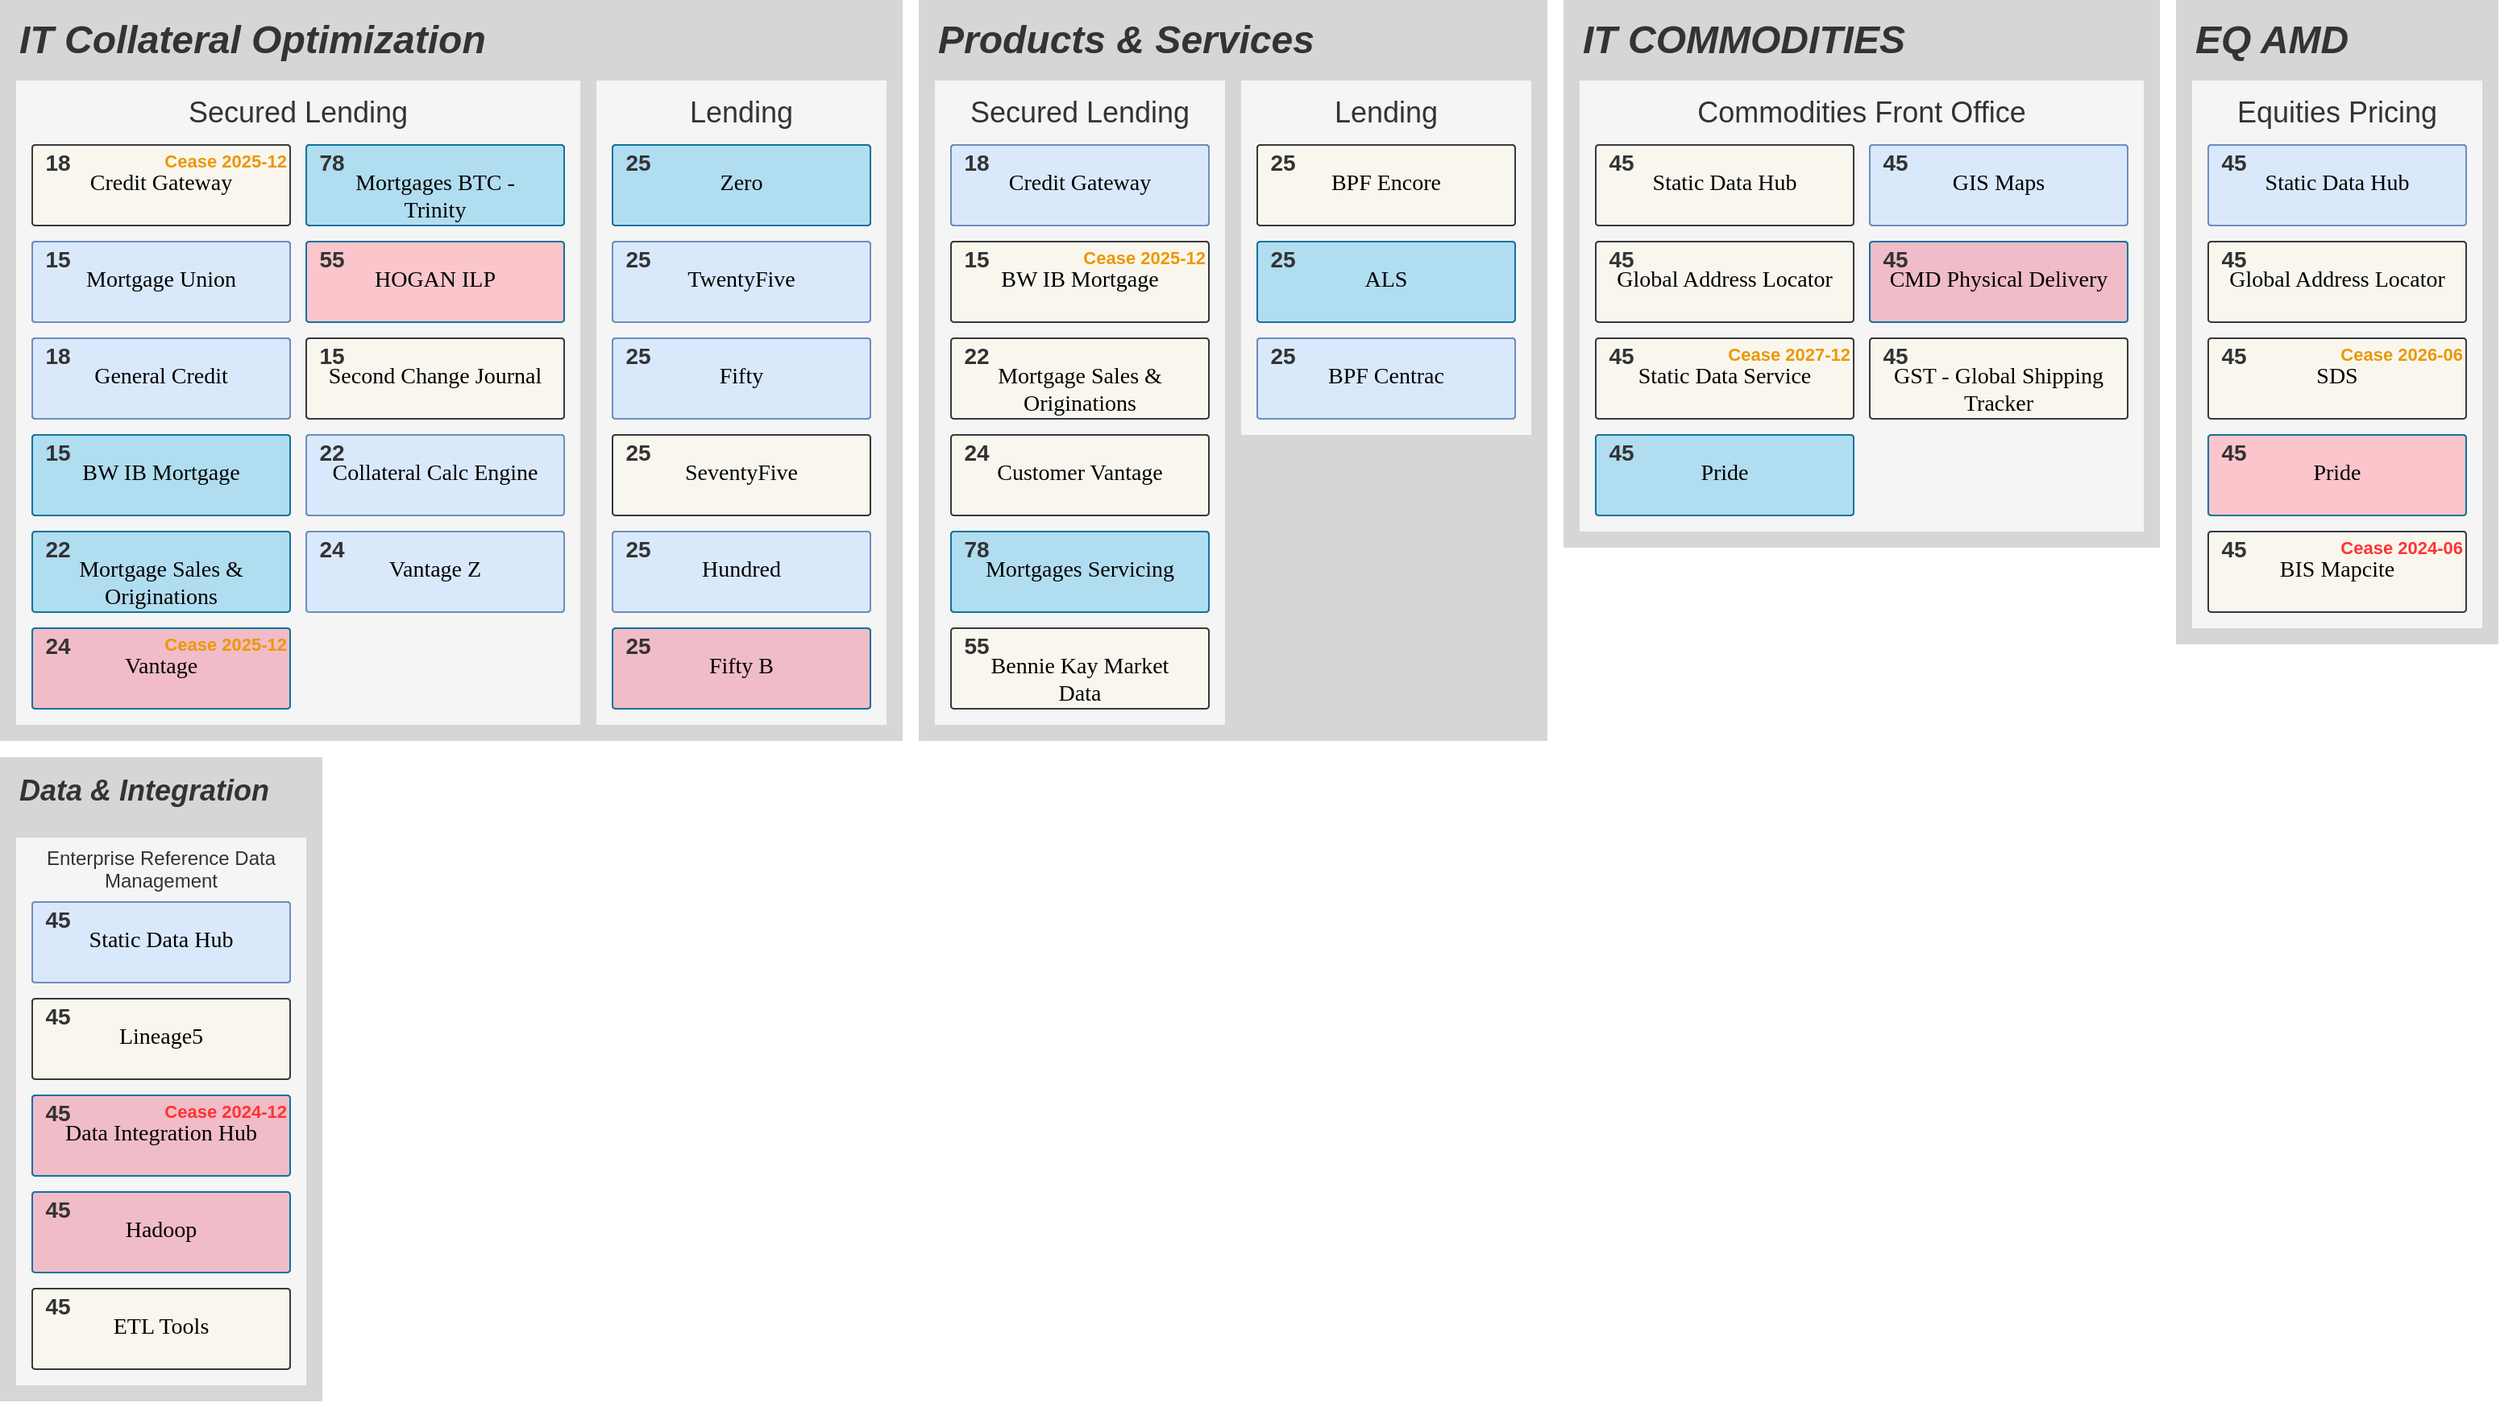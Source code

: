 <mxfile version="14.5.1" type="device"><diagram id="nMbIOyWw1tff--0FTw4Q" name="Page-1"><mxGraphModel dx="981" dy="650" grid="1" gridSize="10" guides="1" tooltips="1" connect="1" arrows="1" fold="1" page="1" pageScale="1" pageWidth="816" pageHeight="1056" math="0" shadow="0"><root><mxCell id="0"/><mxCell id="1" style="locked=1" parent="0" visible="0"/><mxCell id="16Q-OadL2vLcSo8aMWSibl" value="L0" style="locked=1" parent="0"/><mxCell id="1fQBF2b-GAo0P0AsO8LOn9" value="Containers" style="locked=1" parent="0"/><mxCell id="do7KjMqSLq56w0ZShfqNYU" value="Applications" style="locked=1" parent="0"/><mxCell id="fWe6jlksRwIo9XJvSrm-wF" value="Strategy" style="locked=1" parent="0"/><mxCell id="wpTQAM2pnw1s3YNtSfXuhO" value="Controls" style="locked=1" parent="0"/><mxCell id="h_A59-ZLN1xD6p-1_E-h6A" value="Resilience" style="locked=1" parent="0"/><mxCell id="-eAmO0WR6S97Z_82NTQ3Ys" value="Hosting" style="locked=1" parent="0"/><mxCell id="iTFpLbvow-IVoEvS6ZzTmJ" value="Metrics" style="locked=1" parent="0"/><mxCell id="oH85r5xwLM2BaOxZj8xZ_B" value="TransactionCycle" style="locked=1" parent="0"/><mxCell id="MJpN0Zoy1zjUVDK3CTOo3E" value="LinkOverlay" style="locked=1" parent="0"/><mxCell id="V_x31Cq0bYA0dRekRLCacP" value="IT Collateral Optimization" style="fontFamily=Helvetica;fontSize=24;fontColor=#333333;strokeColor=none;fillColor=#D6D6D6;verticalAlign=top;align=left;spacingTop=3;spacingLeft=10;fontStyle=3" parent="1fQBF2b-GAo0P0AsO8LOn9" vertex="1"><mxGeometry x="0" y="0" width="560" height="460" as="geometry"/></mxCell><UserObject id="DhhGLzv7J09hA3yjgIj2NK" link="/IT+Collateral+Optimization+Detail" label=""><mxCell id="XU8zSEnCtGcz4S5L4Y7Xc1" style="fillColor=none;strokeColor=none;" parent="MJpN0Zoy1zjUVDK3CTOo3E" vertex="1"><mxGeometry x="0" y="0" width="560" height="460" as="geometry"/></mxCell></UserObject><mxCell id="rLv8WQK3dSWG-S9d0PyCy4" value="Secured Lending" style="rounded=0;whiteSpace=wrap;html=1;fillColor=#f5f5f5;fontColor=#333333;strokeColor=none;verticalAlign=top;spacing=5;fontStyle=0;fontSize=18;fontFamily=Helvetica;" parent="1fQBF2b-GAo0P0AsO8LOn9" vertex="1"><mxGeometry x="10" y="50" width="350" height="400" as="geometry"/></mxCell><UserObject id="4Ya-lstcA9UPZ4GE61rcI_" link="http://www.gooogle.com" label="Credit Gateway"><mxCell id="dQFdysHvD6a7TnTuNPtRNK" style="rounded=1;whiteSpace=wrap;html=1;fontFamily=Expert Sans Regular;fontSize=14;fontStyle=0;verticalAlign=top;spacing=10;arcSize=4;" parent="do7KjMqSLq56w0ZShfqNYU" vertex="1"><mxGeometry x="20" y="90" width="160" height="50" as="geometry"/></mxCell></UserObject><mxCell id="JEAdXphHijss2c8uGFk--d" value="Credit Gateway" style="rounded=1;whiteSpace=wrap;html=1;fontFamily=Expert Sans Regular;fontSize=14;fontStyle=0;verticalAlign=top;spacing=11;arcSize=4;fillColor=#F8CECC;strokeColor=#b85450;" parent="fWe6jlksRwIo9XJvSrm-wF" vertex="1"><mxGeometry x="20" y="90" width="160" height="50" as="geometry"/></mxCell><mxCell id="FEoCCs4G1JpObnRvONw6fA" value="Credit Gateway" style="rounded=1;whiteSpace=wrap;html=1;fontFamily=Expert Sans Regular;fontSize=14;fontStyle=0;verticalAlign=top;spacing=11;arcSize=4;fillColor=#f9f7ed;strokeColor=#36393d;" parent="h_A59-ZLN1xD6p-1_E-h6A" vertex="1"><mxGeometry x="20" y="90" width="160" height="50" as="geometry"/></mxCell><mxCell id="M1d5rPoo8kf0uQ54-O0pW1" value="18" style="text;html=1;strokeColor=none;fillColor=none;align=center;verticalAlign=middle;whiteSpace=wrap;rounded=0;labelBackgroundColor=none;fontFamily=Helvetica;fontStyle=1;fontSize=14;fontColor=#333333;" parent="oH85r5xwLM2BaOxZj8xZ_B" vertex="1"><mxGeometry x="21" y="91" width="30" height="20" as="geometry"/></mxCell><mxCell id="RI2zJ3oNItSlxTkwqbq4C9" value="Cease 2025-12" style="text;html=1;strokeColor=none;fillColor=none;align=right;verticalAlign=middle;whiteSpace=wrap;rounded=0;labelBackgroundColor=none;fontFamily=Helvetica;fontStyle=1;fontSize=11;fontColor=#EC9706;" parent="oH85r5xwLM2BaOxZj8xZ_B" vertex="1"><mxGeometry x="100" y="90" width="80" height="20" as="geometry"/></mxCell><UserObject id="0WpaO-Ru-LNIcudbrB-s3E" link="http://www.gooogle.com" label="Mortgage Union"><mxCell id="1fZkZ8LANhs9qVh8onp2zO" style="rounded=1;whiteSpace=wrap;html=1;fontFamily=Expert Sans Regular;fontSize=14;fontStyle=0;verticalAlign=top;spacing=10;arcSize=4;" parent="do7KjMqSLq56w0ZShfqNYU" vertex="1"><mxGeometry x="20" y="150" width="160" height="50" as="geometry"/></mxCell></UserObject><mxCell id="qeLcmlRE8GxRfIduviCSJ3" value="Mortgage Union" style="rounded=1;whiteSpace=wrap;html=1;fontFamily=Expert Sans Regular;fontSize=14;fontStyle=0;verticalAlign=top;spacing=11;arcSize=4;fillColor=#F8CECC;strokeColor=#b85450;" parent="fWe6jlksRwIo9XJvSrm-wF" vertex="1"><mxGeometry x="20" y="150" width="160" height="50" as="geometry"/></mxCell><mxCell id="4LBOBx9XtQZhEG0_wdV7DI" value="Mortgage Union" style="rounded=1;whiteSpace=wrap;html=1;fontFamily=Expert Sans Regular;fontSize=14;fontStyle=0;verticalAlign=top;spacing=11;arcSize=4;fillColor=#dae8fc;strokeColor=#6c8ebf;" parent="h_A59-ZLN1xD6p-1_E-h6A" vertex="1"><mxGeometry x="20" y="150" width="160" height="50" as="geometry"/></mxCell><mxCell id="xMCzjRtJI4D7bkYkb2zmWb" value="15" style="text;html=1;strokeColor=none;fillColor=none;align=center;verticalAlign=middle;whiteSpace=wrap;rounded=0;labelBackgroundColor=none;fontFamily=Helvetica;fontStyle=1;fontSize=14;fontColor=#333333;" parent="oH85r5xwLM2BaOxZj8xZ_B" vertex="1"><mxGeometry x="21" y="151" width="30" height="20" as="geometry"/></mxCell><UserObject id="J9kOOX6jAGLcL8AtBvPhBb" link="http://www.gooogle.com" label="General Credit"><mxCell id="B8IP6P4-OCQhMb46whd-6z" style="rounded=1;whiteSpace=wrap;html=1;fontFamily=Expert Sans Regular;fontSize=14;fontStyle=0;verticalAlign=top;spacing=10;arcSize=4;" parent="do7KjMqSLq56w0ZShfqNYU" vertex="1"><mxGeometry x="20" y="210" width="160" height="50" as="geometry"/></mxCell></UserObject><mxCell id="2uDmgumRvIHsH5hVpNsPWK" value="General Credit" style="rounded=1;whiteSpace=wrap;html=1;fontFamily=Expert Sans Regular;fontSize=14;fontStyle=0;verticalAlign=top;spacing=11;arcSize=4;fillColor=#F8CECC;strokeColor=#b85450;" parent="fWe6jlksRwIo9XJvSrm-wF" vertex="1"><mxGeometry x="20" y="210" width="160" height="50" as="geometry"/></mxCell><mxCell id="_yzWXiIUgIhdLdSOPcO5Kn" value="General Credit" style="rounded=1;whiteSpace=wrap;html=1;fontFamily=Expert Sans Regular;fontSize=14;fontStyle=0;verticalAlign=top;spacing=11;arcSize=4;fillColor=#dae8fc;strokeColor=#6c8ebf;" parent="h_A59-ZLN1xD6p-1_E-h6A" vertex="1"><mxGeometry x="20" y="210" width="160" height="50" as="geometry"/></mxCell><mxCell id="tPruDXEXwww2boAujkzUke" value="18" style="text;html=1;strokeColor=none;fillColor=none;align=center;verticalAlign=middle;whiteSpace=wrap;rounded=0;labelBackgroundColor=none;fontFamily=Helvetica;fontStyle=1;fontSize=14;fontColor=#333333;" parent="oH85r5xwLM2BaOxZj8xZ_B" vertex="1"><mxGeometry x="21" y="211" width="30" height="20" as="geometry"/></mxCell><UserObject id="L1uHy1tqr9xFyBlIbLeZPY" link="http://www.gooogle.com" label="BW IB Mortgage"><mxCell id="mcVlTko9Bd2ruN5X0l9dRw" style="rounded=1;whiteSpace=wrap;html=1;fontFamily=Expert Sans Regular;fontSize=14;fontStyle=0;verticalAlign=top;spacing=10;arcSize=4;" parent="do7KjMqSLq56w0ZShfqNYU" vertex="1"><mxGeometry x="20" y="270" width="160" height="50" as="geometry"/></mxCell></UserObject><mxCell id="7Fj0e7ja4KOxt6fqNNbSUx" value="BW IB Mortgage" style="rounded=1;whiteSpace=wrap;html=1;fontFamily=Expert Sans Regular;fontSize=14;fontStyle=0;verticalAlign=top;spacing=11;arcSize=4;fillColor=#F8CECC;strokeColor=#b85450;" parent="fWe6jlksRwIo9XJvSrm-wF" vertex="1"><mxGeometry x="20" y="270" width="160" height="50" as="geometry"/></mxCell><mxCell id="fY-nGe9xSckzEuHAyM060p" value="BW IB Mortgage" style="rounded=1;whiteSpace=wrap;html=1;fontFamily=Expert Sans Regular;fontSize=14;fontStyle=0;verticalAlign=top;spacing=11;arcSize=4;fillColor=#b1ddf0;strokeColor=#10739e;" parent="h_A59-ZLN1xD6p-1_E-h6A" vertex="1"><mxGeometry x="20" y="270" width="160" height="50" as="geometry"/></mxCell><mxCell id="FAeSDQU0VD2mqwvQErErzr" value="15" style="text;html=1;strokeColor=none;fillColor=none;align=center;verticalAlign=middle;whiteSpace=wrap;rounded=0;labelBackgroundColor=none;fontFamily=Helvetica;fontStyle=1;fontSize=14;fontColor=#333333;" parent="oH85r5xwLM2BaOxZj8xZ_B" vertex="1"><mxGeometry x="21" y="271" width="30" height="20" as="geometry"/></mxCell><UserObject id="ZpkZ1ANNSeIq4CFPDeDrxx" link="http://www.gooogle.com" label="Mortgage Sales &amp; Originations"><mxCell id="Z9A9wJF7TSjcfZQD6FFHS9" style="rounded=1;whiteSpace=wrap;html=1;fontFamily=Expert Sans Regular;fontSize=14;fontStyle=0;verticalAlign=top;spacing=10;arcSize=4;" parent="do7KjMqSLq56w0ZShfqNYU" vertex="1"><mxGeometry x="20" y="330" width="160" height="50" as="geometry"/></mxCell></UserObject><mxCell id="vHxmcS3q1SUVicz3voTMq0" value="Mortgage Sales &amp; Originations" style="rounded=1;whiteSpace=wrap;html=1;fontFamily=Expert Sans Regular;fontSize=14;fontStyle=0;verticalAlign=top;spacing=11;arcSize=4;fillColor=#fff2cc;strokeColor=#d6b656;" parent="fWe6jlksRwIo9XJvSrm-wF" vertex="1"><mxGeometry x="20" y="330" width="160" height="50" as="geometry"/></mxCell><mxCell id="XUXEVtdukavy6fni3JAB5R" value="Mortgage Sales &amp; Originations" style="rounded=1;whiteSpace=wrap;html=1;fontFamily=Expert Sans Regular;fontSize=14;fontStyle=0;verticalAlign=top;spacing=11;arcSize=4;fillColor=#b1ddf0;strokeColor=#10739e;" parent="h_A59-ZLN1xD6p-1_E-h6A" vertex="1"><mxGeometry x="20" y="330" width="160" height="50" as="geometry"/></mxCell><mxCell id="iPQJq-320cqn-7NS1Mbeb4" value="22" style="text;html=1;strokeColor=none;fillColor=none;align=center;verticalAlign=middle;whiteSpace=wrap;rounded=0;labelBackgroundColor=none;fontFamily=Helvetica;fontStyle=1;fontSize=14;fontColor=#333333;" parent="oH85r5xwLM2BaOxZj8xZ_B" vertex="1"><mxGeometry x="21" y="331" width="30" height="20" as="geometry"/></mxCell><UserObject id="KGAQHDzIgLQ0KQ6pO8qHUo" link="http://www.gooogle.com" label="Vantage"><mxCell id="eJ1Xd3hDJuLcSA9y-FZldP" style="rounded=1;whiteSpace=wrap;html=1;fontFamily=Expert Sans Regular;fontSize=14;fontStyle=0;verticalAlign=top;spacing=10;arcSize=4;" parent="do7KjMqSLq56w0ZShfqNYU" vertex="1"><mxGeometry x="20" y="390" width="160" height="50" as="geometry"/></mxCell></UserObject><mxCell id="ppSzwGjB7IeEDeK-2s5r1L" value="Vantage" style="rounded=1;whiteSpace=wrap;html=1;fontFamily=Expert Sans Regular;fontSize=14;fontStyle=0;verticalAlign=top;spacing=11;arcSize=4;fillColor=#D5E8D4;strokeColor=#82b366;" parent="fWe6jlksRwIo9XJvSrm-wF" vertex="1"><mxGeometry x="20" y="390" width="160" height="50" as="geometry"/></mxCell><mxCell id="plUkqCB0fJYigFz6uAHG5o" value="Vantage" style="rounded=1;whiteSpace=wrap;html=1;fontFamily=Expert Sans Regular;fontSize=14;fontStyle=0;verticalAlign=top;spacing=11;arcSize=4;fillColor=#f0bcc7;strokeColor=#10739e;" parent="h_A59-ZLN1xD6p-1_E-h6A" vertex="1"><mxGeometry x="20" y="390" width="160" height="50" as="geometry"/></mxCell><mxCell id="qn66xMmLLsC2n-6i5kqdqP" value="24" style="text;html=1;strokeColor=none;fillColor=none;align=center;verticalAlign=middle;whiteSpace=wrap;rounded=0;labelBackgroundColor=none;fontFamily=Helvetica;fontStyle=1;fontSize=14;fontColor=#333333;" parent="oH85r5xwLM2BaOxZj8xZ_B" vertex="1"><mxGeometry x="21" y="391" width="30" height="20" as="geometry"/></mxCell><mxCell id="bAyvNTpAARa_Fq7BeFmOSu" value="Cease 2025-12" style="text;html=1;strokeColor=none;fillColor=none;align=right;verticalAlign=middle;whiteSpace=wrap;rounded=0;labelBackgroundColor=none;fontFamily=Helvetica;fontStyle=1;fontSize=11;fontColor=#EC9706;" parent="oH85r5xwLM2BaOxZj8xZ_B" vertex="1"><mxGeometry x="100" y="390" width="80" height="20" as="geometry"/></mxCell><UserObject id="KkLwvppUhs305ho42BqtYz" link="http://www.gooogle.com" label="Mortgages BTC - Trinity"><mxCell id="W6O1UxMIZ7MpDYxzUipHt_" style="rounded=1;whiteSpace=wrap;html=1;fontFamily=Expert Sans Regular;fontSize=14;fontStyle=0;verticalAlign=top;spacing=10;arcSize=4;" parent="do7KjMqSLq56w0ZShfqNYU" vertex="1"><mxGeometry x="190" y="90" width="160" height="50" as="geometry"/></mxCell></UserObject><mxCell id="6rIFTCNRoL-AjZCo236z49" value="Mortgages BTC - Trinity" style="rounded=1;whiteSpace=wrap;html=1;fontFamily=Expert Sans Regular;fontSize=14;fontStyle=0;verticalAlign=top;spacing=11;arcSize=4;fillColor=#F8CECC;strokeColor=#b85450;" parent="fWe6jlksRwIo9XJvSrm-wF" vertex="1"><mxGeometry x="190" y="90" width="160" height="50" as="geometry"/></mxCell><mxCell id="dSKqc-yoBrDM44d_NQLs6W" value="Mortgages BTC - Trinity" style="rounded=1;whiteSpace=wrap;html=1;fontFamily=Expert Sans Regular;fontSize=14;fontStyle=0;verticalAlign=top;spacing=11;arcSize=4;fillColor=#b1ddf0;strokeColor=#10739e;" parent="h_A59-ZLN1xD6p-1_E-h6A" vertex="1"><mxGeometry x="190" y="90" width="160" height="50" as="geometry"/></mxCell><mxCell id="Gvnn8s9ViezePLdPYWKIgP" value="78" style="text;html=1;strokeColor=none;fillColor=none;align=center;verticalAlign=middle;whiteSpace=wrap;rounded=0;labelBackgroundColor=none;fontFamily=Helvetica;fontStyle=1;fontSize=14;fontColor=#333333;" parent="oH85r5xwLM2BaOxZj8xZ_B" vertex="1"><mxGeometry x="191" y="91" width="30" height="20" as="geometry"/></mxCell><UserObject id="9Jjd7d9LjrxSZLNnqN--j8" link="http://www.gooogle.com" label="HOGAN ILP"><mxCell id="5kBJuIHoOk9quOXUzbnRH9" style="rounded=1;whiteSpace=wrap;html=1;fontFamily=Expert Sans Regular;fontSize=14;fontStyle=0;verticalAlign=top;spacing=10;arcSize=4;" parent="do7KjMqSLq56w0ZShfqNYU" vertex="1"><mxGeometry x="190" y="150" width="160" height="50" as="geometry"/></mxCell></UserObject><mxCell id="J17ia7_W8JSg0JtCZtu-NR" value="HOGAN ILP" style="rounded=1;whiteSpace=wrap;html=1;fontFamily=Expert Sans Regular;fontSize=14;fontStyle=0;verticalAlign=top;spacing=11;arcSize=4;fillColor=#fff2cc;strokeColor=#d6b656;" parent="fWe6jlksRwIo9XJvSrm-wF" vertex="1"><mxGeometry x="190" y="150" width="160" height="50" as="geometry"/></mxCell><mxCell id="_rfw1Cj2Ihs0FHOJPVQJEW" value="HOGAN ILP" style="rounded=1;whiteSpace=wrap;html=1;fontFamily=Expert Sans Regular;fontSize=14;fontStyle=0;verticalAlign=top;spacing=11;arcSize=4;fillColor=#fbc5cc;strokeColor=#10739e;" parent="h_A59-ZLN1xD6p-1_E-h6A" vertex="1"><mxGeometry x="190" y="150" width="160" height="50" as="geometry"/></mxCell><mxCell id="GYZsSOwkhERcT1x3A-LTg0" value="55" style="text;html=1;strokeColor=none;fillColor=none;align=center;verticalAlign=middle;whiteSpace=wrap;rounded=0;labelBackgroundColor=none;fontFamily=Helvetica;fontStyle=1;fontSize=14;fontColor=#333333;" parent="oH85r5xwLM2BaOxZj8xZ_B" vertex="1"><mxGeometry x="191" y="151" width="30" height="20" as="geometry"/></mxCell><UserObject id="8zifxHYT5PMdLGtUxYz_IQ" link="http://www.gooogle.com" label="Second Change Journal"><mxCell id="WS4but22W3C52wMKl3Ypza" style="rounded=1;whiteSpace=wrap;html=1;fontFamily=Expert Sans Regular;fontSize=14;fontStyle=0;verticalAlign=top;spacing=10;arcSize=4;" parent="do7KjMqSLq56w0ZShfqNYU" vertex="1"><mxGeometry x="190" y="210" width="160" height="50" as="geometry"/></mxCell></UserObject><mxCell id="owy--0Wsj6dFmaVe_gSeEX" value="Second Change Journal" style="rounded=1;whiteSpace=wrap;html=1;fontFamily=Expert Sans Regular;fontSize=14;fontStyle=0;verticalAlign=top;spacing=11;arcSize=4;fillColor=#F8CECC;strokeColor=#b85450;" parent="fWe6jlksRwIo9XJvSrm-wF" vertex="1"><mxGeometry x="190" y="210" width="160" height="50" as="geometry"/></mxCell><mxCell id="29HO1uzt6MK3PPuj4golzQ" value="Second Change Journal" style="rounded=1;whiteSpace=wrap;html=1;fontFamily=Expert Sans Regular;fontSize=14;fontStyle=0;verticalAlign=top;spacing=11;arcSize=4;fillColor=#f9f7ed;strokeColor=#36393d;" parent="h_A59-ZLN1xD6p-1_E-h6A" vertex="1"><mxGeometry x="190" y="210" width="160" height="50" as="geometry"/></mxCell><mxCell id="hLvFQk57oWCXRZ5h5jJ8mI" value="15" style="text;html=1;strokeColor=none;fillColor=none;align=center;verticalAlign=middle;whiteSpace=wrap;rounded=0;labelBackgroundColor=none;fontFamily=Helvetica;fontStyle=1;fontSize=14;fontColor=#333333;" parent="oH85r5xwLM2BaOxZj8xZ_B" vertex="1"><mxGeometry x="191" y="211" width="30" height="20" as="geometry"/></mxCell><UserObject id="1WxHW1mqGMq1ZQ-2idnQef" link="http://www.gooogle.com" label="Collateral Calc Engine"><mxCell id="nU1ZUNxGB49F6UD8TChSGi" style="rounded=1;whiteSpace=wrap;html=1;fontFamily=Expert Sans Regular;fontSize=14;fontStyle=0;verticalAlign=top;spacing=10;arcSize=4;" parent="do7KjMqSLq56w0ZShfqNYU" vertex="1"><mxGeometry x="190" y="270" width="160" height="50" as="geometry"/></mxCell></UserObject><mxCell id="SS1vX29bAY1_Mi-kEdVyK_" value="Collateral Calc Engine" style="rounded=1;whiteSpace=wrap;html=1;fontFamily=Expert Sans Regular;fontSize=14;fontStyle=0;verticalAlign=top;spacing=11;arcSize=4;fillColor=#fff2cc;strokeColor=#d6b656;" parent="fWe6jlksRwIo9XJvSrm-wF" vertex="1"><mxGeometry x="190" y="270" width="160" height="50" as="geometry"/></mxCell><mxCell id="pIUKjefrROcFnefEF3tsNp" value="Collateral Calc Engine" style="rounded=1;whiteSpace=wrap;html=1;fontFamily=Expert Sans Regular;fontSize=14;fontStyle=0;verticalAlign=top;spacing=11;arcSize=4;fillColor=#dae8fc;strokeColor=#6c8ebf;" parent="h_A59-ZLN1xD6p-1_E-h6A" vertex="1"><mxGeometry x="190" y="270" width="160" height="50" as="geometry"/></mxCell><mxCell id="sZJwixPmBvNrr4CF4u9oTc" value="22" style="text;html=1;strokeColor=none;fillColor=none;align=center;verticalAlign=middle;whiteSpace=wrap;rounded=0;labelBackgroundColor=none;fontFamily=Helvetica;fontStyle=1;fontSize=14;fontColor=#333333;" parent="oH85r5xwLM2BaOxZj8xZ_B" vertex="1"><mxGeometry x="191" y="271" width="30" height="20" as="geometry"/></mxCell><UserObject id="whOHsqal1T9tp5JTVl7liv" link="http://www.gooogle.com" label="Vantage Z"><mxCell id="WcaoBS52xxWwHHQ8BLD9by" style="rounded=1;whiteSpace=wrap;html=1;fontFamily=Expert Sans Regular;fontSize=14;fontStyle=0;verticalAlign=top;spacing=10;arcSize=4;" parent="do7KjMqSLq56w0ZShfqNYU" vertex="1"><mxGeometry x="190" y="330" width="160" height="50" as="geometry"/></mxCell></UserObject><mxCell id="zfHm6L1SJZEdoxxOFmF5kg" value="Vantage Z" style="rounded=1;whiteSpace=wrap;html=1;fontFamily=Expert Sans Regular;fontSize=14;fontStyle=0;verticalAlign=top;spacing=11;arcSize=4;fillColor=#D5E8D4;strokeColor=#82b366;" parent="fWe6jlksRwIo9XJvSrm-wF" vertex="1"><mxGeometry x="190" y="330" width="160" height="50" as="geometry"/></mxCell><mxCell id="oLIVLRbKQDcToDGpzykjvn" value="Vantage Z" style="rounded=1;whiteSpace=wrap;html=1;fontFamily=Expert Sans Regular;fontSize=14;fontStyle=0;verticalAlign=top;spacing=11;arcSize=4;fillColor=#dae8fc;strokeColor=#6c8ebf;" parent="h_A59-ZLN1xD6p-1_E-h6A" vertex="1"><mxGeometry x="190" y="330" width="160" height="50" as="geometry"/></mxCell><mxCell id="-n5UTk1Z1hjF6N0zsEmpZw" value="24" style="text;html=1;strokeColor=none;fillColor=none;align=center;verticalAlign=middle;whiteSpace=wrap;rounded=0;labelBackgroundColor=none;fontFamily=Helvetica;fontStyle=1;fontSize=14;fontColor=#333333;" parent="oH85r5xwLM2BaOxZj8xZ_B" vertex="1"><mxGeometry x="191" y="331" width="30" height="20" as="geometry"/></mxCell><mxCell id="o0snKObMzfFMhWEu6mM9W1" value="Lending" style="rounded=0;whiteSpace=wrap;html=1;fillColor=#f5f5f5;fontColor=#333333;strokeColor=none;verticalAlign=top;spacing=5;fontStyle=0;fontSize=18;fontFamily=Helvetica;" parent="1fQBF2b-GAo0P0AsO8LOn9" vertex="1"><mxGeometry x="370" y="50" width="180" height="400" as="geometry"/></mxCell><UserObject id="dPjkOHM4uDt5J2L-1L08uM" link="http://www.gooogle.com" label="Zero"><mxCell id="r-jZztQXiVUGKKF3niUux2" style="rounded=1;whiteSpace=wrap;html=1;fontFamily=Expert Sans Regular;fontSize=14;fontStyle=0;verticalAlign=top;spacing=10;arcSize=4;" parent="do7KjMqSLq56w0ZShfqNYU" vertex="1"><mxGeometry x="380" y="90" width="160" height="50" as="geometry"/></mxCell></UserObject><mxCell id="6tMKOP-8Qnkq9fKX9kr_Md" value="Zero" style="rounded=1;whiteSpace=wrap;html=1;fontFamily=Expert Sans Regular;fontSize=14;fontStyle=0;verticalAlign=top;spacing=11;arcSize=4;fillColor=#F8CECC;strokeColor=#b85450;" parent="fWe6jlksRwIo9XJvSrm-wF" vertex="1"><mxGeometry x="380" y="90" width="160" height="50" as="geometry"/></mxCell><mxCell id="77UkYJmels1PW2OgGfwoor" value="Zero" style="rounded=1;whiteSpace=wrap;html=1;fontFamily=Expert Sans Regular;fontSize=14;fontStyle=0;verticalAlign=top;spacing=11;arcSize=4;fillColor=#b1ddf0;strokeColor=#10739e;" parent="h_A59-ZLN1xD6p-1_E-h6A" vertex="1"><mxGeometry x="380" y="90" width="160" height="50" as="geometry"/></mxCell><mxCell id="zLHL4f9PL32jbxL4hPfEpS" value="25" style="text;html=1;strokeColor=none;fillColor=none;align=center;verticalAlign=middle;whiteSpace=wrap;rounded=0;labelBackgroundColor=none;fontFamily=Helvetica;fontStyle=1;fontSize=14;fontColor=#333333;" parent="oH85r5xwLM2BaOxZj8xZ_B" vertex="1"><mxGeometry x="381" y="91" width="30" height="20" as="geometry"/></mxCell><UserObject id="M3zprRs6zRjKSOfIorK0Mw" link="http://www.gooogle.com" label="TwentyFive"><mxCell id="wGppRe15nAU7FrnIxQfVuo" style="rounded=1;whiteSpace=wrap;html=1;fontFamily=Expert Sans Regular;fontSize=14;fontStyle=0;verticalAlign=top;spacing=10;arcSize=4;" parent="do7KjMqSLq56w0ZShfqNYU" vertex="1"><mxGeometry x="380" y="150" width="160" height="50" as="geometry"/></mxCell></UserObject><mxCell id="fay1gTfDlKNJiZJdFqwVbw" value="TwentyFive" style="rounded=1;whiteSpace=wrap;html=1;fontFamily=Expert Sans Regular;fontSize=14;fontStyle=0;verticalAlign=top;spacing=11;arcSize=4;fillColor=#fff2cc;strokeColor=#d6b656;" parent="fWe6jlksRwIo9XJvSrm-wF" vertex="1"><mxGeometry x="380" y="150" width="160" height="50" as="geometry"/></mxCell><mxCell id="H9CMUymZw41o7eEyKh83RR" value="TwentyFive" style="rounded=1;whiteSpace=wrap;html=1;fontFamily=Expert Sans Regular;fontSize=14;fontStyle=0;verticalAlign=top;spacing=11;arcSize=4;fillColor=#dae8fc;strokeColor=#6c8ebf;" parent="h_A59-ZLN1xD6p-1_E-h6A" vertex="1"><mxGeometry x="380" y="150" width="160" height="50" as="geometry"/></mxCell><mxCell id="Mew_F7AbtlKuVcM_kPHbkI" value="25" style="text;html=1;strokeColor=none;fillColor=none;align=center;verticalAlign=middle;whiteSpace=wrap;rounded=0;labelBackgroundColor=none;fontFamily=Helvetica;fontStyle=1;fontSize=14;fontColor=#333333;" parent="oH85r5xwLM2BaOxZj8xZ_B" vertex="1"><mxGeometry x="381" y="151" width="30" height="20" as="geometry"/></mxCell><UserObject id="RXGWbQhmnixZzVn3piOmb4" link="http://www.gooogle.com" label="Fifty"><mxCell id="j2DMqjE1twZezoTSY9945Q" style="rounded=1;whiteSpace=wrap;html=1;fontFamily=Expert Sans Regular;fontSize=14;fontStyle=0;verticalAlign=top;spacing=10;arcSize=4;" parent="do7KjMqSLq56w0ZShfqNYU" vertex="1"><mxGeometry x="380" y="210" width="160" height="50" as="geometry"/></mxCell></UserObject><mxCell id="3T5t5siwrPQbAyCG-pE_G4" value="Fifty" style="rounded=1;whiteSpace=wrap;html=1;fontFamily=Expert Sans Regular;fontSize=14;fontStyle=0;verticalAlign=top;spacing=11;arcSize=4;fillColor=#D5E8D4;strokeColor=#82b366;" parent="fWe6jlksRwIo9XJvSrm-wF" vertex="1"><mxGeometry x="380" y="210" width="160" height="50" as="geometry"/></mxCell><mxCell id="vPWbpyK44chmndwI67yi9-" value="Fifty" style="rounded=1;whiteSpace=wrap;html=1;fontFamily=Expert Sans Regular;fontSize=14;fontStyle=0;verticalAlign=top;spacing=11;arcSize=4;fillColor=#dae8fc;strokeColor=#6c8ebf;" parent="h_A59-ZLN1xD6p-1_E-h6A" vertex="1"><mxGeometry x="380" y="210" width="160" height="50" as="geometry"/></mxCell><mxCell id="wcFwo8qdlzcB5YmTXlkn2a" value="25" style="text;html=1;strokeColor=none;fillColor=none;align=center;verticalAlign=middle;whiteSpace=wrap;rounded=0;labelBackgroundColor=none;fontFamily=Helvetica;fontStyle=1;fontSize=14;fontColor=#333333;" parent="oH85r5xwLM2BaOxZj8xZ_B" vertex="1"><mxGeometry x="381" y="211" width="30" height="20" as="geometry"/></mxCell><UserObject id="ja_VorMbIJh14IsQyi5yRe" link="http://www.gooogle.com" label="SeventyFive"><mxCell id="z6DDGXEFd2OhjcnUCDeyuu" style="rounded=1;whiteSpace=wrap;html=1;fontFamily=Expert Sans Regular;fontSize=14;fontStyle=0;verticalAlign=top;spacing=10;arcSize=4;" parent="do7KjMqSLq56w0ZShfqNYU" vertex="1"><mxGeometry x="380" y="270" width="160" height="50" as="geometry"/></mxCell></UserObject><mxCell id="OfRXS5m6_C9CdLdyPiPL4a" value="SeventyFive" style="rounded=1;whiteSpace=wrap;html=1;fontFamily=Expert Sans Regular;fontSize=14;fontStyle=0;verticalAlign=top;spacing=11;arcSize=4;fillColor=#F8CECC;strokeColor=#b85450;" parent="fWe6jlksRwIo9XJvSrm-wF" vertex="1"><mxGeometry x="380" y="270" width="160" height="50" as="geometry"/></mxCell><mxCell id="OSMi-NLD2OVvh4W3f-ky-W" value="SeventyFive" style="rounded=1;whiteSpace=wrap;html=1;fontFamily=Expert Sans Regular;fontSize=14;fontStyle=0;verticalAlign=top;spacing=11;arcSize=4;fillColor=#f9f7ed;strokeColor=#36393d;" parent="h_A59-ZLN1xD6p-1_E-h6A" vertex="1"><mxGeometry x="380" y="270" width="160" height="50" as="geometry"/></mxCell><mxCell id="4TGGUR2pDWizfWtzNiTHw-" value="25" style="text;html=1;strokeColor=none;fillColor=none;align=center;verticalAlign=middle;whiteSpace=wrap;rounded=0;labelBackgroundColor=none;fontFamily=Helvetica;fontStyle=1;fontSize=14;fontColor=#333333;" parent="oH85r5xwLM2BaOxZj8xZ_B" vertex="1"><mxGeometry x="381" y="271" width="30" height="20" as="geometry"/></mxCell><UserObject id="p93NNwDo_j4wcxBQhXbEc_" link="http://www.gooogle.com" label="Hundred"><mxCell id="0hn_rm9znw3eFK_h9onGTc" style="rounded=1;whiteSpace=wrap;html=1;fontFamily=Expert Sans Regular;fontSize=14;fontStyle=0;verticalAlign=top;spacing=10;arcSize=4;" parent="do7KjMqSLq56w0ZShfqNYU" vertex="1"><mxGeometry x="380" y="330" width="160" height="50" as="geometry"/></mxCell></UserObject><mxCell id="_KtP9yQZp9jiFgZwXNeHjR" value="Hundred" style="rounded=1;whiteSpace=wrap;html=1;fontFamily=Expert Sans Regular;fontSize=14;fontStyle=0;verticalAlign=top;spacing=11;arcSize=4;fillColor=#fff2cc;strokeColor=#d6b656;" parent="fWe6jlksRwIo9XJvSrm-wF" vertex="1"><mxGeometry x="380" y="330" width="160" height="50" as="geometry"/></mxCell><mxCell id="dT3JrNCOJr4Xf8P9S8_MlR" value="Hundred" style="rounded=1;whiteSpace=wrap;html=1;fontFamily=Expert Sans Regular;fontSize=14;fontStyle=0;verticalAlign=top;spacing=11;arcSize=4;fillColor=#dae8fc;strokeColor=#6c8ebf;" parent="h_A59-ZLN1xD6p-1_E-h6A" vertex="1"><mxGeometry x="380" y="330" width="160" height="50" as="geometry"/></mxCell><mxCell id="91HFYnn1m180UODBZhBXMY" value="25" style="text;html=1;strokeColor=none;fillColor=none;align=center;verticalAlign=middle;whiteSpace=wrap;rounded=0;labelBackgroundColor=none;fontFamily=Helvetica;fontStyle=1;fontSize=14;fontColor=#333333;" parent="oH85r5xwLM2BaOxZj8xZ_B" vertex="1"><mxGeometry x="381" y="331" width="30" height="20" as="geometry"/></mxCell><UserObject id="zFxXexUn4n4a5HcErH9wLS" link="http://www.gooogle.com" label="Fifty B"><mxCell id="QSLyMGV7JspT8AnWJwTf2l" style="rounded=1;whiteSpace=wrap;html=1;fontFamily=Expert Sans Regular;fontSize=14;fontStyle=0;verticalAlign=top;spacing=10;arcSize=4;" parent="do7KjMqSLq56w0ZShfqNYU" vertex="1"><mxGeometry x="380" y="390" width="160" height="50" as="geometry"/></mxCell></UserObject><mxCell id="5_cRPVP3BRWZhbbun8v8ja" value="Fifty B" style="rounded=1;whiteSpace=wrap;html=1;fontFamily=Expert Sans Regular;fontSize=14;fontStyle=0;verticalAlign=top;spacing=11;arcSize=4;fillColor=#D5E8D4;strokeColor=#82b366;" parent="fWe6jlksRwIo9XJvSrm-wF" vertex="1"><mxGeometry x="380" y="390" width="160" height="50" as="geometry"/></mxCell><mxCell id="11XwHavKUhsZqfEI0LEjwN" value="Fifty B" style="rounded=1;whiteSpace=wrap;html=1;fontFamily=Expert Sans Regular;fontSize=14;fontStyle=0;verticalAlign=top;spacing=11;arcSize=4;fillColor=#f0bcc7;strokeColor=#10739e;" parent="h_A59-ZLN1xD6p-1_E-h6A" vertex="1"><mxGeometry x="380" y="390" width="160" height="50" as="geometry"/></mxCell><mxCell id="huvd-O6qkgIsg5teI3HZMP" value="25" style="text;html=1;strokeColor=none;fillColor=none;align=center;verticalAlign=middle;whiteSpace=wrap;rounded=0;labelBackgroundColor=none;fontFamily=Helvetica;fontStyle=1;fontSize=14;fontColor=#333333;" parent="oH85r5xwLM2BaOxZj8xZ_B" vertex="1"><mxGeometry x="381" y="391" width="30" height="20" as="geometry"/></mxCell><mxCell id="gjbxdJEmEoqDfl7aJn80FV" value="Products &amp; Services" style="fontFamily=Helvetica;fontSize=24;fontColor=#333333;strokeColor=none;fillColor=#D6D6D6;verticalAlign=top;align=left;spacingTop=3;spacingLeft=10;fontStyle=3" parent="1fQBF2b-GAo0P0AsO8LOn9" vertex="1"><mxGeometry x="570" y="0" width="390" height="460" as="geometry"/></mxCell><UserObject id="Ee_tRaDd2JJ67lz4PHJcNO" link="/Products+&amp;+Services+Detail" label=""><mxCell id="UsxsABSY4OPNObol6_4-A7" style="fillColor=none;strokeColor=none;" parent="MJpN0Zoy1zjUVDK3CTOo3E" vertex="1"><mxGeometry x="570" y="0" width="390" height="460" as="geometry"/></mxCell></UserObject><mxCell id="G0adk5Iq-fs9RKF0THw3A4" value="Secured Lending" style="rounded=0;whiteSpace=wrap;html=1;fillColor=#f5f5f5;fontColor=#333333;strokeColor=none;verticalAlign=top;spacing=5;fontStyle=0;fontSize=18;fontFamily=Helvetica;" parent="1fQBF2b-GAo0P0AsO8LOn9" vertex="1"><mxGeometry x="580" y="50" width="180" height="400" as="geometry"/></mxCell><UserObject id="W-kseTcQE_WHNWCx8qx2Po" link="http://www.gooogle.com" label="Credit Gateway"><mxCell id="InxxFfnrdQKId81tFSNz4t" style="rounded=1;whiteSpace=wrap;html=1;fontFamily=Expert Sans Regular;fontSize=14;fontStyle=0;verticalAlign=top;spacing=10;arcSize=4;" parent="do7KjMqSLq56w0ZShfqNYU" vertex="1"><mxGeometry x="590" y="90" width="160" height="50" as="geometry"/></mxCell></UserObject><mxCell id="E5mlAzl1nmsDCSXyMOBRwF" value="Credit Gateway" style="rounded=1;whiteSpace=wrap;html=1;fontFamily=Expert Sans Regular;fontSize=14;fontStyle=0;verticalAlign=top;spacing=11;arcSize=4;fillColor=#F8CECC;strokeColor=#b85450;" parent="fWe6jlksRwIo9XJvSrm-wF" vertex="1"><mxGeometry x="590" y="90" width="160" height="50" as="geometry"/></mxCell><mxCell id="WG-w1X3cdPvpw2XQJThSIH" value="Credit Gateway" style="rounded=1;whiteSpace=wrap;html=1;fontFamily=Expert Sans Regular;fontSize=14;fontStyle=0;verticalAlign=top;spacing=11;arcSize=4;fillColor=#dae8fc;strokeColor=#6c8ebf;" parent="h_A59-ZLN1xD6p-1_E-h6A" vertex="1"><mxGeometry x="590" y="90" width="160" height="50" as="geometry"/></mxCell><mxCell id="tEL8NTO62DKRV8Q9QXwkGn" value="18" style="text;html=1;strokeColor=none;fillColor=none;align=center;verticalAlign=middle;whiteSpace=wrap;rounded=0;labelBackgroundColor=none;fontFamily=Helvetica;fontStyle=1;fontSize=14;fontColor=#333333;" parent="oH85r5xwLM2BaOxZj8xZ_B" vertex="1"><mxGeometry x="591" y="91" width="30" height="20" as="geometry"/></mxCell><UserObject id="Fuuq34gIS8OfbgNaU2givO" link="http://www.gooogle.com" label="BW IB Mortgage"><mxCell id="xFUNRJDTmCnx_VzXJuOK71" style="rounded=1;whiteSpace=wrap;html=1;fontFamily=Expert Sans Regular;fontSize=14;fontStyle=0;verticalAlign=top;spacing=10;arcSize=4;" parent="do7KjMqSLq56w0ZShfqNYU" vertex="1"><mxGeometry x="590" y="150" width="160" height="50" as="geometry"/></mxCell></UserObject><mxCell id="A5PwfkKYpDZm7PHG3c68xf" value="BW IB Mortgage" style="rounded=1;whiteSpace=wrap;html=1;fontFamily=Expert Sans Regular;fontSize=14;fontStyle=0;verticalAlign=top;spacing=11;arcSize=4;fillColor=#F8CECC;strokeColor=#b85450;" parent="fWe6jlksRwIo9XJvSrm-wF" vertex="1"><mxGeometry x="590" y="150" width="160" height="50" as="geometry"/></mxCell><mxCell id="ItJDd65-DhD3yWw3IMt4x9" value="BW IB Mortgage" style="rounded=1;whiteSpace=wrap;html=1;fontFamily=Expert Sans Regular;fontSize=14;fontStyle=0;verticalAlign=top;spacing=11;arcSize=4;fillColor=#f9f7ed;strokeColor=#36393d;" parent="h_A59-ZLN1xD6p-1_E-h6A" vertex="1"><mxGeometry x="590" y="150" width="160" height="50" as="geometry"/></mxCell><mxCell id="aqB-gywPSqukM_FgPNJAVv" value="15" style="text;html=1;strokeColor=none;fillColor=none;align=center;verticalAlign=middle;whiteSpace=wrap;rounded=0;labelBackgroundColor=none;fontFamily=Helvetica;fontStyle=1;fontSize=14;fontColor=#333333;" parent="oH85r5xwLM2BaOxZj8xZ_B" vertex="1"><mxGeometry x="591" y="151" width="30" height="20" as="geometry"/></mxCell><mxCell id="RRB04ulfBIOHROUAwguRIp" value="Cease 2025-12" style="text;html=1;strokeColor=none;fillColor=none;align=right;verticalAlign=middle;whiteSpace=wrap;rounded=0;labelBackgroundColor=none;fontFamily=Helvetica;fontStyle=1;fontSize=11;fontColor=#EC9706;" parent="oH85r5xwLM2BaOxZj8xZ_B" vertex="1"><mxGeometry x="670" y="150" width="80" height="20" as="geometry"/></mxCell><UserObject id="lj8O-UrPk-1Ud-tJAUayL_" link="http://www.gooogle.com" label="Mortgage Sales &amp; Originations"><mxCell id="lH8m81z07_8VeBYhjl5wNT" style="rounded=1;whiteSpace=wrap;html=1;fontFamily=Expert Sans Regular;fontSize=14;fontStyle=0;verticalAlign=top;spacing=10;arcSize=4;" parent="do7KjMqSLq56w0ZShfqNYU" vertex="1"><mxGeometry x="590" y="210" width="160" height="50" as="geometry"/></mxCell></UserObject><mxCell id="amTmNAQjimhwLQk5GE_1oV" value="Mortgage Sales &amp; Originations" style="rounded=1;whiteSpace=wrap;html=1;fontFamily=Expert Sans Regular;fontSize=14;fontStyle=0;verticalAlign=top;spacing=11;arcSize=4;fillColor=#fff2cc;strokeColor=#d6b656;" parent="fWe6jlksRwIo9XJvSrm-wF" vertex="1"><mxGeometry x="590" y="210" width="160" height="50" as="geometry"/></mxCell><mxCell id="TOvbwFDYX7ujlOrNS9GAtu" value="Mortgage Sales &amp; Originations" style="rounded=1;whiteSpace=wrap;html=1;fontFamily=Expert Sans Regular;fontSize=14;fontStyle=0;verticalAlign=top;spacing=11;arcSize=4;fillColor=#f9f7ed;strokeColor=#36393d;" parent="h_A59-ZLN1xD6p-1_E-h6A" vertex="1"><mxGeometry x="590" y="210" width="160" height="50" as="geometry"/></mxCell><mxCell id="cbK3V1_hzd6ENB9gWyR1ia" value="22" style="text;html=1;strokeColor=none;fillColor=none;align=center;verticalAlign=middle;whiteSpace=wrap;rounded=0;labelBackgroundColor=none;fontFamily=Helvetica;fontStyle=1;fontSize=14;fontColor=#333333;" parent="oH85r5xwLM2BaOxZj8xZ_B" vertex="1"><mxGeometry x="591" y="211" width="30" height="20" as="geometry"/></mxCell><UserObject id="xyACTCD4nrUUZDXNNtkbdF" link="http://www.gooogle.com" label="Customer Vantage"><mxCell id="pOUxi4x23A3TGUjzF0Y5b3" style="rounded=1;whiteSpace=wrap;html=1;fontFamily=Expert Sans Regular;fontSize=14;fontStyle=0;verticalAlign=top;spacing=10;arcSize=4;" parent="do7KjMqSLq56w0ZShfqNYU" vertex="1"><mxGeometry x="590" y="270" width="160" height="50" as="geometry"/></mxCell></UserObject><mxCell id="yu7bxGgmmN52QUqJm8UmP3" value="Customer Vantage" style="rounded=1;whiteSpace=wrap;html=1;fontFamily=Expert Sans Regular;fontSize=14;fontStyle=0;verticalAlign=top;spacing=11;arcSize=4;fillColor=#D5E8D4;strokeColor=#82b366;" parent="fWe6jlksRwIo9XJvSrm-wF" vertex="1"><mxGeometry x="590" y="270" width="160" height="50" as="geometry"/></mxCell><mxCell id="lFk21mHgJUW5ZVoyFSxzO5" value="Customer Vantage" style="rounded=1;whiteSpace=wrap;html=1;fontFamily=Expert Sans Regular;fontSize=14;fontStyle=0;verticalAlign=top;spacing=11;arcSize=4;fillColor=#f9f7ed;strokeColor=#36393d;" parent="h_A59-ZLN1xD6p-1_E-h6A" vertex="1"><mxGeometry x="590" y="270" width="160" height="50" as="geometry"/></mxCell><mxCell id="f5RxoGHOiT39vATDGGgDsA" value="24" style="text;html=1;strokeColor=none;fillColor=none;align=center;verticalAlign=middle;whiteSpace=wrap;rounded=0;labelBackgroundColor=none;fontFamily=Helvetica;fontStyle=1;fontSize=14;fontColor=#333333;" parent="oH85r5xwLM2BaOxZj8xZ_B" vertex="1"><mxGeometry x="591" y="271" width="30" height="20" as="geometry"/></mxCell><UserObject id="JyqW6MzeYeV7Pv-Wi-4ZwH" link="http://www.gooogle.com" label="Mortgages Servicing"><mxCell id="aejGvf6cCkbCZMkMt1IzGv" style="rounded=1;whiteSpace=wrap;html=1;fontFamily=Expert Sans Regular;fontSize=14;fontStyle=0;verticalAlign=top;spacing=10;arcSize=4;" parent="do7KjMqSLq56w0ZShfqNYU" vertex="1"><mxGeometry x="590" y="330" width="160" height="50" as="geometry"/></mxCell></UserObject><mxCell id="w-n0gI4NzX_yUnRiIsn1Wn" value="Mortgages Servicing" style="rounded=1;whiteSpace=wrap;html=1;fontFamily=Expert Sans Regular;fontSize=14;fontStyle=0;verticalAlign=top;spacing=11;arcSize=4;fillColor=#F8CECC;strokeColor=#b85450;" parent="fWe6jlksRwIo9XJvSrm-wF" vertex="1"><mxGeometry x="590" y="330" width="160" height="50" as="geometry"/></mxCell><mxCell id="9KwGJTWOXf4cKiM0x6QV9V" value="Mortgages Servicing" style="rounded=1;whiteSpace=wrap;html=1;fontFamily=Expert Sans Regular;fontSize=14;fontStyle=0;verticalAlign=top;spacing=11;arcSize=4;fillColor=#b1ddf0;strokeColor=#10739e;" parent="h_A59-ZLN1xD6p-1_E-h6A" vertex="1"><mxGeometry x="590" y="330" width="160" height="50" as="geometry"/></mxCell><mxCell id="hxg_B6tYbXNKxY9-ejdnFb" value="78" style="text;html=1;strokeColor=none;fillColor=none;align=center;verticalAlign=middle;whiteSpace=wrap;rounded=0;labelBackgroundColor=none;fontFamily=Helvetica;fontStyle=1;fontSize=14;fontColor=#333333;" parent="oH85r5xwLM2BaOxZj8xZ_B" vertex="1"><mxGeometry x="591" y="331" width="30" height="20" as="geometry"/></mxCell><UserObject id="DAZwhh4R_R0nzYZhu47Yq0" link="http://www.gooogle.com" label="Bennie Kay Market Data"><mxCell id="8UwW1N3CdZIEB6sN28cvFO" style="rounded=1;whiteSpace=wrap;html=1;fontFamily=Expert Sans Regular;fontSize=14;fontStyle=0;verticalAlign=top;spacing=10;arcSize=4;" parent="do7KjMqSLq56w0ZShfqNYU" vertex="1"><mxGeometry x="590" y="390" width="160" height="50" as="geometry"/></mxCell></UserObject><mxCell id="_YjGAU1CVNWAMwTqUgP4j8" value="Bennie Kay Market Data" style="rounded=1;whiteSpace=wrap;html=1;fontFamily=Expert Sans Regular;fontSize=14;fontStyle=0;verticalAlign=top;spacing=11;arcSize=4;fillColor=#fff2cc;strokeColor=#d6b656;" parent="fWe6jlksRwIo9XJvSrm-wF" vertex="1"><mxGeometry x="590" y="390" width="160" height="50" as="geometry"/></mxCell><mxCell id="P9upvrCvWWIvV37H2mPrO4" value="Bennie Kay Market Data" style="rounded=1;whiteSpace=wrap;html=1;fontFamily=Expert Sans Regular;fontSize=14;fontStyle=0;verticalAlign=top;spacing=11;arcSize=4;fillColor=#f9f7ed;strokeColor=#36393d;" parent="h_A59-ZLN1xD6p-1_E-h6A" vertex="1"><mxGeometry x="590" y="390" width="160" height="50" as="geometry"/></mxCell><mxCell id="QKlSCtM-NDvSXtO6ZHHgbP" value="55" style="text;html=1;strokeColor=none;fillColor=none;align=center;verticalAlign=middle;whiteSpace=wrap;rounded=0;labelBackgroundColor=none;fontFamily=Helvetica;fontStyle=1;fontSize=14;fontColor=#333333;" parent="oH85r5xwLM2BaOxZj8xZ_B" vertex="1"><mxGeometry x="591" y="391" width="30" height="20" as="geometry"/></mxCell><mxCell id="XAg05hLAaPbGmtNh6CXOBd" value="Lending" style="rounded=0;whiteSpace=wrap;html=1;fillColor=#f5f5f5;fontColor=#333333;strokeColor=none;verticalAlign=top;spacing=5;fontStyle=0;fontSize=18;fontFamily=Helvetica;" parent="1fQBF2b-GAo0P0AsO8LOn9" vertex="1"><mxGeometry x="770" y="50" width="180" height="220" as="geometry"/></mxCell><UserObject id="uB-4VSIYWI_EtP27PYe9Fd" link="http://www.gooogle.com" label="BPF Encore"><mxCell id="X4YQXl2xaiYWromLHHLo6U" style="rounded=1;whiteSpace=wrap;html=1;fontFamily=Expert Sans Regular;fontSize=14;fontStyle=0;verticalAlign=top;spacing=10;arcSize=4;" parent="do7KjMqSLq56w0ZShfqNYU" vertex="1"><mxGeometry x="780" y="90" width="160" height="50" as="geometry"/></mxCell></UserObject><mxCell id="EXBVQMGsGItqcvYTQKS6Pe" value="BPF Encore" style="rounded=1;whiteSpace=wrap;html=1;fontFamily=Expert Sans Regular;fontSize=14;fontStyle=0;verticalAlign=top;spacing=11;arcSize=4;fillColor=#F8CECC;strokeColor=#b85450;" parent="fWe6jlksRwIo9XJvSrm-wF" vertex="1"><mxGeometry x="780" y="90" width="160" height="50" as="geometry"/></mxCell><mxCell id="szNlJnBseL9bXkQ_QhuKHS" value="BPF Encore" style="rounded=1;whiteSpace=wrap;html=1;fontFamily=Expert Sans Regular;fontSize=14;fontStyle=0;verticalAlign=top;spacing=11;arcSize=4;fillColor=#f9f7ed;strokeColor=#36393d;" parent="h_A59-ZLN1xD6p-1_E-h6A" vertex="1"><mxGeometry x="780" y="90" width="160" height="50" as="geometry"/></mxCell><mxCell id="_qJG2ibRuHGwlfAt9YMeEk" value="25" style="text;html=1;strokeColor=none;fillColor=none;align=center;verticalAlign=middle;whiteSpace=wrap;rounded=0;labelBackgroundColor=none;fontFamily=Helvetica;fontStyle=1;fontSize=14;fontColor=#333333;" parent="oH85r5xwLM2BaOxZj8xZ_B" vertex="1"><mxGeometry x="781" y="91" width="30" height="20" as="geometry"/></mxCell><UserObject id="v0x5FgUkmcDPc-9VT2KlVs" link="http://www.gooogle.com" label="ALS"><mxCell id="50maqE7yIjuBd7Nck5-wxn" style="rounded=1;whiteSpace=wrap;html=1;fontFamily=Expert Sans Regular;fontSize=14;fontStyle=0;verticalAlign=top;spacing=10;arcSize=4;" parent="do7KjMqSLq56w0ZShfqNYU" vertex="1"><mxGeometry x="780" y="150" width="160" height="50" as="geometry"/></mxCell></UserObject><mxCell id="O0nM9S9FMnFxz6INsXA5ot" value="ALS" style="rounded=1;whiteSpace=wrap;html=1;fontFamily=Expert Sans Regular;fontSize=14;fontStyle=0;verticalAlign=top;spacing=11;arcSize=4;fillColor=#fff2cc;strokeColor=#d6b656;" parent="fWe6jlksRwIo9XJvSrm-wF" vertex="1"><mxGeometry x="780" y="150" width="160" height="50" as="geometry"/></mxCell><mxCell id="2lud7SlnNPEWgU5ezaXAkW" value="ALS" style="rounded=1;whiteSpace=wrap;html=1;fontFamily=Expert Sans Regular;fontSize=14;fontStyle=0;verticalAlign=top;spacing=11;arcSize=4;fillColor=#b1ddf0;strokeColor=#10739e;" parent="h_A59-ZLN1xD6p-1_E-h6A" vertex="1"><mxGeometry x="780" y="150" width="160" height="50" as="geometry"/></mxCell><mxCell id="WHQk3vUS2NS7yrrobCie7D" value="25" style="text;html=1;strokeColor=none;fillColor=none;align=center;verticalAlign=middle;whiteSpace=wrap;rounded=0;labelBackgroundColor=none;fontFamily=Helvetica;fontStyle=1;fontSize=14;fontColor=#333333;" parent="oH85r5xwLM2BaOxZj8xZ_B" vertex="1"><mxGeometry x="781" y="151" width="30" height="20" as="geometry"/></mxCell><UserObject id="TajAxQqvdQrs1v0RSk4CX4" link="http://www.gooogle.com" label="BPF Centrac"><mxCell id="_3t0of61K9J0YGmF91wBvD" style="rounded=1;whiteSpace=wrap;html=1;fontFamily=Expert Sans Regular;fontSize=14;fontStyle=0;verticalAlign=top;spacing=10;arcSize=4;" parent="do7KjMqSLq56w0ZShfqNYU" vertex="1"><mxGeometry x="780" y="210" width="160" height="50" as="geometry"/></mxCell></UserObject><mxCell id="aDXHYOHa30BZdSketjCrEY" value="BPF Centrac" style="rounded=1;whiteSpace=wrap;html=1;fontFamily=Expert Sans Regular;fontSize=14;fontStyle=0;verticalAlign=top;spacing=11;arcSize=4;fillColor=#D5E8D4;strokeColor=#82b366;" parent="fWe6jlksRwIo9XJvSrm-wF" vertex="1"><mxGeometry x="780" y="210" width="160" height="50" as="geometry"/></mxCell><mxCell id="kzre3Uj9LwxauCSBxu1FkW" value="BPF Centrac" style="rounded=1;whiteSpace=wrap;html=1;fontFamily=Expert Sans Regular;fontSize=14;fontStyle=0;verticalAlign=top;spacing=11;arcSize=4;fillColor=#dae8fc;strokeColor=#6c8ebf;" parent="h_A59-ZLN1xD6p-1_E-h6A" vertex="1"><mxGeometry x="780" y="210" width="160" height="50" as="geometry"/></mxCell><mxCell id="bLXB_Hrlze599lnu4oaUpg" value="25" style="text;html=1;strokeColor=none;fillColor=none;align=center;verticalAlign=middle;whiteSpace=wrap;rounded=0;labelBackgroundColor=none;fontFamily=Helvetica;fontStyle=1;fontSize=14;fontColor=#333333;" parent="oH85r5xwLM2BaOxZj8xZ_B" vertex="1"><mxGeometry x="781" y="211" width="30" height="20" as="geometry"/></mxCell><mxCell id="1a8uNGknWHOmkV4SMaL3tb" value="IT COMMODITIES" style="fontFamily=Helvetica;fontSize=24;fontColor=#333333;strokeColor=none;fillColor=#D6D6D6;verticalAlign=top;align=left;spacingTop=3;spacingLeft=10;fontStyle=3" parent="1fQBF2b-GAo0P0AsO8LOn9" vertex="1"><mxGeometry x="970" y="0" width="370" height="340" as="geometry"/></mxCell><UserObject id="CKk3bVvBa6w8PSIXPW0WYQ" link="/IT+COMMODITIES+Detail" label=""><mxCell id="_j7rLWsW5cYbnB1qWJBxhm" style="fillColor=none;strokeColor=none;" parent="MJpN0Zoy1zjUVDK3CTOo3E" vertex="1"><mxGeometry x="970" y="0" width="370" height="340" as="geometry"/></mxCell></UserObject><mxCell id="eiT7sBH8boTrX71IQjPKxh" value="Commodities Front Office" style="rounded=0;whiteSpace=wrap;html=1;fillColor=#f5f5f5;fontColor=#333333;strokeColor=none;verticalAlign=top;spacing=5;fontStyle=0;fontSize=18;fontFamily=Helvetica;" parent="1fQBF2b-GAo0P0AsO8LOn9" vertex="1"><mxGeometry x="980" y="50" width="350" height="280" as="geometry"/></mxCell><UserObject id="HSSXF4fsCOnZtyjmQGozXS" link="http://www.gooogle.com" label="Static Data Hub"><mxCell id="Xh-ims5uhWCEU565CZwxJp" style="rounded=1;whiteSpace=wrap;html=1;fontFamily=Expert Sans Regular;fontSize=14;fontStyle=0;verticalAlign=top;spacing=10;arcSize=4;" parent="do7KjMqSLq56w0ZShfqNYU" vertex="1"><mxGeometry x="990" y="90" width="160" height="50" as="geometry"/></mxCell></UserObject><mxCell id="2xN6wBSvDmortOn25tgZQ1" value="Static Data Hub" style="rounded=1;whiteSpace=wrap;html=1;fontFamily=Expert Sans Regular;fontSize=14;fontStyle=0;verticalAlign=top;spacing=11;arcSize=4;fillColor=#D5E8D4;strokeColor=#82b366;" parent="fWe6jlksRwIo9XJvSrm-wF" vertex="1"><mxGeometry x="990" y="90" width="160" height="50" as="geometry"/></mxCell><mxCell id="_dZRS97eA-X1ij8mlnpxmh" value="Static Data Hub" style="rounded=1;whiteSpace=wrap;html=1;fontFamily=Expert Sans Regular;fontSize=14;fontStyle=0;verticalAlign=top;spacing=11;arcSize=4;fillColor=#f9f7ed;strokeColor=#36393d;" parent="h_A59-ZLN1xD6p-1_E-h6A" vertex="1"><mxGeometry x="990" y="90" width="160" height="50" as="geometry"/></mxCell><mxCell id="inhGhqxIQERabHuumSh7nI" value="45" style="text;html=1;strokeColor=none;fillColor=none;align=center;verticalAlign=middle;whiteSpace=wrap;rounded=0;labelBackgroundColor=none;fontFamily=Helvetica;fontStyle=1;fontSize=14;fontColor=#333333;" parent="oH85r5xwLM2BaOxZj8xZ_B" vertex="1"><mxGeometry x="991" y="91" width="30" height="20" as="geometry"/></mxCell><UserObject id="QLxMlVF5PMJCh0JYO1GQF0" link="http://www.gooogle.com" label="Global Address Locator"><mxCell id="ss3F4o2HIaPg8s7IA_K-ZX" style="rounded=1;whiteSpace=wrap;html=1;fontFamily=Expert Sans Regular;fontSize=14;fontStyle=0;verticalAlign=top;spacing=10;arcSize=4;" parent="do7KjMqSLq56w0ZShfqNYU" vertex="1"><mxGeometry x="990" y="150" width="160" height="50" as="geometry"/></mxCell></UserObject><mxCell id="SVEVmS35MGWfr0agjg_0OA" value="Global Address Locator" style="rounded=1;whiteSpace=wrap;html=1;fontFamily=Expert Sans Regular;fontSize=14;fontStyle=0;verticalAlign=top;spacing=11;arcSize=4;fillColor=#D5E8D4;strokeColor=#82b366;" parent="fWe6jlksRwIo9XJvSrm-wF" vertex="1"><mxGeometry x="990" y="150" width="160" height="50" as="geometry"/></mxCell><mxCell id="HB3bK1gvTwUDuCXDLKMorT" value="Global Address Locator" style="rounded=1;whiteSpace=wrap;html=1;fontFamily=Expert Sans Regular;fontSize=14;fontStyle=0;verticalAlign=top;spacing=11;arcSize=4;fillColor=#f9f7ed;strokeColor=#36393d;" parent="h_A59-ZLN1xD6p-1_E-h6A" vertex="1"><mxGeometry x="990" y="150" width="160" height="50" as="geometry"/></mxCell><mxCell id="FZ0GDPI2duFueU2XqgB9cB" value="45" style="text;html=1;strokeColor=none;fillColor=none;align=center;verticalAlign=middle;whiteSpace=wrap;rounded=0;labelBackgroundColor=none;fontFamily=Helvetica;fontStyle=1;fontSize=14;fontColor=#333333;" parent="oH85r5xwLM2BaOxZj8xZ_B" vertex="1"><mxGeometry x="991" y="151" width="30" height="20" as="geometry"/></mxCell><UserObject id="BxWxefPLW6O22EXv52xjiN" link="http://www.gooogle.com" label="Static Data Service"><mxCell id="w1f7TMnS_SdKsBgqN1laIi" style="rounded=1;whiteSpace=wrap;html=1;fontFamily=Expert Sans Regular;fontSize=14;fontStyle=0;verticalAlign=top;spacing=10;arcSize=4;" parent="do7KjMqSLq56w0ZShfqNYU" vertex="1"><mxGeometry x="990" y="210" width="160" height="50" as="geometry"/></mxCell></UserObject><mxCell id="D_BS4NKvaXHfQ73eWtcnCS" value="Static Data Service" style="rounded=1;whiteSpace=wrap;html=1;fontFamily=Expert Sans Regular;fontSize=14;fontStyle=0;verticalAlign=top;spacing=11;arcSize=4;fillColor=#D5E8D4;strokeColor=#82b366;" parent="fWe6jlksRwIo9XJvSrm-wF" vertex="1"><mxGeometry x="990" y="210" width="160" height="50" as="geometry"/></mxCell><mxCell id="pw_i7rK3BH929x1cAybMjd" value="Static Data Service" style="rounded=1;whiteSpace=wrap;html=1;fontFamily=Expert Sans Regular;fontSize=14;fontStyle=0;verticalAlign=top;spacing=11;arcSize=4;fillColor=#f9f7ed;strokeColor=#36393d;" parent="h_A59-ZLN1xD6p-1_E-h6A" vertex="1"><mxGeometry x="990" y="210" width="160" height="50" as="geometry"/></mxCell><mxCell id="Uv1j7CWJ1V4T6t-_F75G2v" value="45" style="text;html=1;strokeColor=none;fillColor=none;align=center;verticalAlign=middle;whiteSpace=wrap;rounded=0;labelBackgroundColor=none;fontFamily=Helvetica;fontStyle=1;fontSize=14;fontColor=#333333;" parent="oH85r5xwLM2BaOxZj8xZ_B" vertex="1"><mxGeometry x="991" y="211" width="30" height="20" as="geometry"/></mxCell><mxCell id="qZGxm4XzViXe9h-KP-eNmf" value="Cease 2027-12" style="text;html=1;strokeColor=none;fillColor=none;align=right;verticalAlign=middle;whiteSpace=wrap;rounded=0;labelBackgroundColor=none;fontFamily=Helvetica;fontStyle=1;fontSize=11;fontColor=#EC9706;" parent="oH85r5xwLM2BaOxZj8xZ_B" vertex="1"><mxGeometry x="1070" y="210" width="80" height="20" as="geometry"/></mxCell><UserObject id="ps-YNNRxJJIxczkO_CwyjB" link="http://www.gooogle.com" label="Pride"><mxCell id="9sCCIgpkvzull5zRDbh9SX" style="rounded=1;whiteSpace=wrap;html=1;fontFamily=Expert Sans Regular;fontSize=14;fontStyle=0;verticalAlign=top;spacing=10;arcSize=4;" parent="do7KjMqSLq56w0ZShfqNYU" vertex="1"><mxGeometry x="990" y="270" width="160" height="50" as="geometry"/></mxCell></UserObject><mxCell id="XpbIbcFny0V9YPCYa9UqND" value="Pride" style="rounded=1;whiteSpace=wrap;html=1;fontFamily=Expert Sans Regular;fontSize=14;fontStyle=0;verticalAlign=top;spacing=11;arcSize=4;fillColor=#D5E8D4;strokeColor=#82b366;" parent="fWe6jlksRwIo9XJvSrm-wF" vertex="1"><mxGeometry x="990" y="270" width="160" height="50" as="geometry"/></mxCell><mxCell id="ILixwfQLEVve2dhlsBswwh" value="Pride" style="rounded=1;whiteSpace=wrap;html=1;fontFamily=Expert Sans Regular;fontSize=14;fontStyle=0;verticalAlign=top;spacing=11;arcSize=4;fillColor=#b1ddf0;strokeColor=#10739e;" parent="h_A59-ZLN1xD6p-1_E-h6A" vertex="1"><mxGeometry x="990" y="270" width="160" height="50" as="geometry"/></mxCell><mxCell id="jV0q-kVnRrXw9ZJBqMogvY" value="45" style="text;html=1;strokeColor=none;fillColor=none;align=center;verticalAlign=middle;whiteSpace=wrap;rounded=0;labelBackgroundColor=none;fontFamily=Helvetica;fontStyle=1;fontSize=14;fontColor=#333333;" parent="oH85r5xwLM2BaOxZj8xZ_B" vertex="1"><mxGeometry x="991" y="271" width="30" height="20" as="geometry"/></mxCell><UserObject id="X5cPi6Y480iT2oz5uwzhA9" link="http://www.gooogle.com" label="GIS Maps"><mxCell id="TUrmHh_3io7WFsMh4O_7Hy" style="rounded=1;whiteSpace=wrap;html=1;fontFamily=Expert Sans Regular;fontSize=14;fontStyle=0;verticalAlign=top;spacing=10;arcSize=4;" parent="do7KjMqSLq56w0ZShfqNYU" vertex="1"><mxGeometry x="1160" y="90" width="160" height="50" as="geometry"/></mxCell></UserObject><mxCell id="-PTg1Cd-01Vnms0rVjdKvt" value="GIS Maps" style="rounded=1;whiteSpace=wrap;html=1;fontFamily=Expert Sans Regular;fontSize=14;fontStyle=0;verticalAlign=top;spacing=11;arcSize=4;fillColor=#D5E8D4;strokeColor=#82b366;" parent="fWe6jlksRwIo9XJvSrm-wF" vertex="1"><mxGeometry x="1160" y="90" width="160" height="50" as="geometry"/></mxCell><mxCell id="iGrQLKUUHeU6q8GTFYNg6h" value="GIS Maps" style="rounded=1;whiteSpace=wrap;html=1;fontFamily=Expert Sans Regular;fontSize=14;fontStyle=0;verticalAlign=top;spacing=11;arcSize=4;fillColor=#dae8fc;strokeColor=#6c8ebf;" parent="h_A59-ZLN1xD6p-1_E-h6A" vertex="1"><mxGeometry x="1160" y="90" width="160" height="50" as="geometry"/></mxCell><mxCell id="0V9eHiP2boUdCv6ktYuqBg" value="45" style="text;html=1;strokeColor=none;fillColor=none;align=center;verticalAlign=middle;whiteSpace=wrap;rounded=0;labelBackgroundColor=none;fontFamily=Helvetica;fontStyle=1;fontSize=14;fontColor=#333333;" parent="oH85r5xwLM2BaOxZj8xZ_B" vertex="1"><mxGeometry x="1161" y="91" width="30" height="20" as="geometry"/></mxCell><UserObject id="yFgD7e0lUo68RjLM9VzDi7" link="http://www.gooogle.com" label="CMD Physical Delivery"><mxCell id="yICoBHMrpfr-DLatoJYRtS" style="rounded=1;whiteSpace=wrap;html=1;fontFamily=Expert Sans Regular;fontSize=14;fontStyle=0;verticalAlign=top;spacing=10;arcSize=4;" parent="do7KjMqSLq56w0ZShfqNYU" vertex="1"><mxGeometry x="1160" y="150" width="160" height="50" as="geometry"/></mxCell></UserObject><mxCell id="yWQDupVOOuZB0P17bKvZ1b" value="CMD Physical Delivery" style="rounded=1;whiteSpace=wrap;html=1;fontFamily=Expert Sans Regular;fontSize=14;fontStyle=0;verticalAlign=top;spacing=11;arcSize=4;fillColor=#D5E8D4;strokeColor=#82b366;" parent="fWe6jlksRwIo9XJvSrm-wF" vertex="1"><mxGeometry x="1160" y="150" width="160" height="50" as="geometry"/></mxCell><mxCell id="odmHVqN6aviCD00iyzgUyn" value="CMD Physical Delivery" style="rounded=1;whiteSpace=wrap;html=1;fontFamily=Expert Sans Regular;fontSize=14;fontStyle=0;verticalAlign=top;spacing=11;arcSize=4;fillColor=#f0bcc7;strokeColor=#10739e;" parent="h_A59-ZLN1xD6p-1_E-h6A" vertex="1"><mxGeometry x="1160" y="150" width="160" height="50" as="geometry"/></mxCell><mxCell id="bAE58ycrwCjPnW5ZKnUnQ5" value="45" style="text;html=1;strokeColor=none;fillColor=none;align=center;verticalAlign=middle;whiteSpace=wrap;rounded=0;labelBackgroundColor=none;fontFamily=Helvetica;fontStyle=1;fontSize=14;fontColor=#333333;" parent="oH85r5xwLM2BaOxZj8xZ_B" vertex="1"><mxGeometry x="1161" y="151" width="30" height="20" as="geometry"/></mxCell><UserObject id="fz1Cydj8mbzzHJo_SYzy22" link="http://www.gooogle.com" label="GST - Global Shipping Tracker"><mxCell id="r5uXlp56DoZYIQcUBx45eZ" style="rounded=1;whiteSpace=wrap;html=1;fontFamily=Expert Sans Regular;fontSize=14;fontStyle=0;verticalAlign=top;spacing=10;arcSize=4;" parent="do7KjMqSLq56w0ZShfqNYU" vertex="1"><mxGeometry x="1160" y="210" width="160" height="50" as="geometry"/></mxCell></UserObject><mxCell id="X4UXvHkHkm1anpTm0zUbG8" value="GST - Global Shipping Tracker" style="rounded=1;whiteSpace=wrap;html=1;fontFamily=Expert Sans Regular;fontSize=14;fontStyle=0;verticalAlign=top;spacing=11;arcSize=4;fillColor=#D5E8D4;strokeColor=#82b366;" parent="fWe6jlksRwIo9XJvSrm-wF" vertex="1"><mxGeometry x="1160" y="210" width="160" height="50" as="geometry"/></mxCell><mxCell id="JG5UazwN9Z1iR1P9jAMxGx" value="GST - Global Shipping Tracker" style="rounded=1;whiteSpace=wrap;html=1;fontFamily=Expert Sans Regular;fontSize=14;fontStyle=0;verticalAlign=top;spacing=11;arcSize=4;fillColor=#f9f7ed;strokeColor=#36393d;" parent="h_A59-ZLN1xD6p-1_E-h6A" vertex="1"><mxGeometry x="1160" y="210" width="160" height="50" as="geometry"/></mxCell><mxCell id="AocIdDmJ0DxfoPnqWBRC2u" value="45" style="text;html=1;strokeColor=none;fillColor=none;align=center;verticalAlign=middle;whiteSpace=wrap;rounded=0;labelBackgroundColor=none;fontFamily=Helvetica;fontStyle=1;fontSize=14;fontColor=#333333;" parent="oH85r5xwLM2BaOxZj8xZ_B" vertex="1"><mxGeometry x="1161" y="211" width="30" height="20" as="geometry"/></mxCell><mxCell id="_jND7U_jHj9nFLFJxJeOV5" value="EQ AMD" style="fontFamily=Helvetica;fontSize=24;fontColor=#333333;strokeColor=none;fillColor=#D6D6D6;verticalAlign=top;align=left;spacingTop=3;spacingLeft=10;fontStyle=3" parent="1fQBF2b-GAo0P0AsO8LOn9" vertex="1"><mxGeometry x="1350" y="0" width="200" height="400" as="geometry"/></mxCell><UserObject id="T8xIU6KHPt5Kh7ZRzKM_KX" link="/EQ+AMD+Detail" label=""><mxCell id="hlkTYsx01UviT9SM8Gqgp5" style="fillColor=none;strokeColor=none;" parent="MJpN0Zoy1zjUVDK3CTOo3E" vertex="1"><mxGeometry x="1350" y="0" width="200" height="400" as="geometry"/></mxCell></UserObject><mxCell id="kE5bGVp67R6U_IFFht7f-u" value="Equities Pricing" style="rounded=0;whiteSpace=wrap;html=1;fillColor=#f5f5f5;fontColor=#333333;strokeColor=none;verticalAlign=top;spacing=5;fontStyle=0;fontSize=18;fontFamily=Helvetica;" parent="1fQBF2b-GAo0P0AsO8LOn9" vertex="1"><mxGeometry x="1360" y="50" width="180" height="340" as="geometry"/></mxCell><UserObject id="bnK6mnLUsmL3Eyamarb67e" link="http://www.gooogle.com" label="Static Data Hub"><mxCell id="bhy34W6aV23yI9iVPYF9s7" style="rounded=1;whiteSpace=wrap;html=1;fontFamily=Expert Sans Regular;fontSize=14;fontStyle=0;verticalAlign=top;spacing=10;arcSize=4;" parent="do7KjMqSLq56w0ZShfqNYU" vertex="1"><mxGeometry x="1370" y="90" width="160" height="50" as="geometry"/></mxCell></UserObject><mxCell id="nGJ8IKH9MHxYTbKYoDtlgU" value="Static Data Hub" style="rounded=1;whiteSpace=wrap;html=1;fontFamily=Expert Sans Regular;fontSize=14;fontStyle=0;verticalAlign=top;spacing=11;arcSize=4;fillColor=#D5E8D4;strokeColor=#82b366;" parent="fWe6jlksRwIo9XJvSrm-wF" vertex="1"><mxGeometry x="1370" y="90" width="160" height="50" as="geometry"/></mxCell><mxCell id="iljXS4F2TFpZxsnhqcJ5kB" value="Static Data Hub" style="rounded=1;whiteSpace=wrap;html=1;fontFamily=Expert Sans Regular;fontSize=14;fontStyle=0;verticalAlign=top;spacing=11;arcSize=4;fillColor=#dae8fc;strokeColor=#6c8ebf;" parent="h_A59-ZLN1xD6p-1_E-h6A" vertex="1"><mxGeometry x="1370" y="90" width="160" height="50" as="geometry"/></mxCell><mxCell id="sPR3O7lCRiSxZ_0-YSStmY" value="45" style="text;html=1;strokeColor=none;fillColor=none;align=center;verticalAlign=middle;whiteSpace=wrap;rounded=0;labelBackgroundColor=none;fontFamily=Helvetica;fontStyle=1;fontSize=14;fontColor=#333333;" parent="oH85r5xwLM2BaOxZj8xZ_B" vertex="1"><mxGeometry x="1371" y="91" width="30" height="20" as="geometry"/></mxCell><UserObject id="OpxOt_llKZOIkMEPD8yPJK" link="http://www.gooogle.com" label="Global Address Locator"><mxCell id="zniH1BLXbDsyPpBOSBAPuG" style="rounded=1;whiteSpace=wrap;html=1;fontFamily=Expert Sans Regular;fontSize=14;fontStyle=0;verticalAlign=top;spacing=10;arcSize=4;" parent="do7KjMqSLq56w0ZShfqNYU" vertex="1"><mxGeometry x="1370" y="150" width="160" height="50" as="geometry"/></mxCell></UserObject><mxCell id="D1kqI0nEcxdKwdFtZRg8np" value="Global Address Locator" style="rounded=1;whiteSpace=wrap;html=1;fontFamily=Expert Sans Regular;fontSize=14;fontStyle=0;verticalAlign=top;spacing=11;arcSize=4;fillColor=#D5E8D4;strokeColor=#82b366;" parent="fWe6jlksRwIo9XJvSrm-wF" vertex="1"><mxGeometry x="1370" y="150" width="160" height="50" as="geometry"/></mxCell><mxCell id="zoxPQcXvM5EX9aNRsf65Vt" value="Global Address Locator" style="rounded=1;whiteSpace=wrap;html=1;fontFamily=Expert Sans Regular;fontSize=14;fontStyle=0;verticalAlign=top;spacing=11;arcSize=4;fillColor=#f9f7ed;strokeColor=#36393d;" parent="h_A59-ZLN1xD6p-1_E-h6A" vertex="1"><mxGeometry x="1370" y="150" width="160" height="50" as="geometry"/></mxCell><mxCell id="pdmXsgM_Xevc1mQqToY633" value="45" style="text;html=1;strokeColor=none;fillColor=none;align=center;verticalAlign=middle;whiteSpace=wrap;rounded=0;labelBackgroundColor=none;fontFamily=Helvetica;fontStyle=1;fontSize=14;fontColor=#333333;" parent="oH85r5xwLM2BaOxZj8xZ_B" vertex="1"><mxGeometry x="1371" y="151" width="30" height="20" as="geometry"/></mxCell><UserObject id="uGtuGVLxP6TXF5zBKDMsVR" link="http://www.gooogle.com" label="SDS"><mxCell id="CmDqOBpiYoITNBi6DSx5CT" style="rounded=1;whiteSpace=wrap;html=1;fontFamily=Expert Sans Regular;fontSize=14;fontStyle=0;verticalAlign=top;spacing=10;arcSize=4;" parent="do7KjMqSLq56w0ZShfqNYU" vertex="1"><mxGeometry x="1370" y="210" width="160" height="50" as="geometry"/></mxCell></UserObject><mxCell id="jesj9JtD3m3emBqZSovDv6" value="SDS" style="rounded=1;whiteSpace=wrap;html=1;fontFamily=Expert Sans Regular;fontSize=14;fontStyle=0;verticalAlign=top;spacing=11;arcSize=4;fillColor=#D5E8D4;strokeColor=#82b366;" parent="fWe6jlksRwIo9XJvSrm-wF" vertex="1"><mxGeometry x="1370" y="210" width="160" height="50" as="geometry"/></mxCell><mxCell id="uSEKSdEn84OsXEsvWPghGE" value="SDS" style="rounded=1;whiteSpace=wrap;html=1;fontFamily=Expert Sans Regular;fontSize=14;fontStyle=0;verticalAlign=top;spacing=11;arcSize=4;fillColor=#f9f7ed;strokeColor=#36393d;" parent="h_A59-ZLN1xD6p-1_E-h6A" vertex="1"><mxGeometry x="1370" y="210" width="160" height="50" as="geometry"/></mxCell><mxCell id="zjm6tNmmvldp1AWkY8EuAc" value="45" style="text;html=1;strokeColor=none;fillColor=none;align=center;verticalAlign=middle;whiteSpace=wrap;rounded=0;labelBackgroundColor=none;fontFamily=Helvetica;fontStyle=1;fontSize=14;fontColor=#333333;" parent="oH85r5xwLM2BaOxZj8xZ_B" vertex="1"><mxGeometry x="1371" y="211" width="30" height="20" as="geometry"/></mxCell><mxCell id="uShfjtB1JPbVucgJvgUfGT" value="Cease 2026-06" style="text;html=1;strokeColor=none;fillColor=none;align=right;verticalAlign=middle;whiteSpace=wrap;rounded=0;labelBackgroundColor=none;fontFamily=Helvetica;fontStyle=1;fontSize=11;fontColor=#EC9706;" parent="oH85r5xwLM2BaOxZj8xZ_B" vertex="1"><mxGeometry x="1450" y="210" width="80" height="20" as="geometry"/></mxCell><UserObject id="85SNOdl-dVhbYV0yTJ63zf" link="http://www.gooogle.com" label="Pride"><mxCell id="bb2agjyg9AlzLS4NHHq6UR" style="rounded=1;whiteSpace=wrap;html=1;fontFamily=Expert Sans Regular;fontSize=14;fontStyle=0;verticalAlign=top;spacing=10;arcSize=4;" parent="do7KjMqSLq56w0ZShfqNYU" vertex="1"><mxGeometry x="1370" y="270" width="160" height="50" as="geometry"/></mxCell></UserObject><mxCell id="dcXNg6swP3M656eOWSQpg-" value="Pride" style="rounded=1;whiteSpace=wrap;html=1;fontFamily=Expert Sans Regular;fontSize=14;fontStyle=0;verticalAlign=top;spacing=11;arcSize=4;fillColor=#D5E8D4;strokeColor=#82b366;" parent="fWe6jlksRwIo9XJvSrm-wF" vertex="1"><mxGeometry x="1370" y="270" width="160" height="50" as="geometry"/></mxCell><mxCell id="tq0jP7Rkp7KjgLG5luBl7Q" value="Pride" style="rounded=1;whiteSpace=wrap;html=1;fontFamily=Expert Sans Regular;fontSize=14;fontStyle=0;verticalAlign=top;spacing=11;arcSize=4;fillColor=#fbc5cc;strokeColor=#10739e;" parent="h_A59-ZLN1xD6p-1_E-h6A" vertex="1"><mxGeometry x="1370" y="270" width="160" height="50" as="geometry"/></mxCell><mxCell id="1WNTnCyHbV7H79HFbTR8q1" value="45" style="text;html=1;strokeColor=none;fillColor=none;align=center;verticalAlign=middle;whiteSpace=wrap;rounded=0;labelBackgroundColor=none;fontFamily=Helvetica;fontStyle=1;fontSize=14;fontColor=#333333;" parent="oH85r5xwLM2BaOxZj8xZ_B" vertex="1"><mxGeometry x="1371" y="271" width="30" height="20" as="geometry"/></mxCell><UserObject id="iithGuNZjOz1tPyIGN57ww" link="http://www.gooogle.com" label="BIS Mapcite"><mxCell id="lGwC_29ygTA9Sh_nBB5yc4" style="rounded=1;whiteSpace=wrap;html=1;fontFamily=Expert Sans Regular;fontSize=14;fontStyle=0;verticalAlign=top;spacing=10;arcSize=4;" parent="do7KjMqSLq56w0ZShfqNYU" vertex="1"><mxGeometry x="1370" y="330" width="160" height="50" as="geometry"/></mxCell></UserObject><mxCell id="-kCtYuhj11U_GZ-2zjXc7B" value="BIS Mapcite" style="rounded=1;whiteSpace=wrap;html=1;fontFamily=Expert Sans Regular;fontSize=14;fontStyle=0;verticalAlign=top;spacing=11;arcSize=4;fillColor=#D5E8D4;strokeColor=#82b366;" parent="fWe6jlksRwIo9XJvSrm-wF" vertex="1"><mxGeometry x="1370" y="330" width="160" height="50" as="geometry"/></mxCell><mxCell id="dT7U0lMPL7uRUjYvC0Cy8I" value="BIS Mapcite" style="rounded=1;whiteSpace=wrap;html=1;fontFamily=Expert Sans Regular;fontSize=14;fontStyle=0;verticalAlign=top;spacing=11;arcSize=4;fillColor=#f9f7ed;strokeColor=#36393d;" parent="h_A59-ZLN1xD6p-1_E-h6A" vertex="1"><mxGeometry x="1370" y="330" width="160" height="50" as="geometry"/></mxCell><mxCell id="wTDV_bjYlnp36r7RZiEihz" value="45" style="text;html=1;strokeColor=none;fillColor=none;align=center;verticalAlign=middle;whiteSpace=wrap;rounded=0;labelBackgroundColor=none;fontFamily=Helvetica;fontStyle=1;fontSize=14;fontColor=#333333;" parent="oH85r5xwLM2BaOxZj8xZ_B" vertex="1"><mxGeometry x="1371" y="331" width="30" height="20" as="geometry"/></mxCell><mxCell id="LTURxsfAVBDSOJzmDw4rn_" value="Cease 2024-06" style="text;html=1;strokeColor=none;fillColor=none;align=right;verticalAlign=middle;whiteSpace=wrap;rounded=0;labelBackgroundColor=none;fontFamily=Helvetica;fontStyle=1;fontSize=11;fontColor=#FF3333;" parent="oH85r5xwLM2BaOxZj8xZ_B" vertex="1"><mxGeometry x="1450" y="330" width="80" height="20" as="geometry"/></mxCell><mxCell id="FaLeX3aJZh-9G7FmCvUWcD" value="Data &amp; Integration" style="fontFamily=Helvetica;fontSize=18;fontColor=#333333;strokeColor=none;fillColor=#D6D6D6;verticalAlign=top;align=left;spacingTop=3;spacingLeft=10;fontStyle=3" parent="1fQBF2b-GAo0P0AsO8LOn9" vertex="1"><mxGeometry x="0" y="470" width="200" height="400" as="geometry"/></mxCell><UserObject id="_gEN3pTH-ndAIiMOAUUdpe" link="/Data+&amp;+Integration+Detail" label=""><mxCell id="TvR6BVbFL3ky_4K-_3jyG_" style="fillColor=none;strokeColor=none;" parent="MJpN0Zoy1zjUVDK3CTOo3E" vertex="1"><mxGeometry x="0" y="470" width="200" height="400" as="geometry"/></mxCell></UserObject><mxCell id="Vg1nzEF7_DRQyTcW2r7dPP" value="Enterprise Reference Data Management" style="rounded=0;whiteSpace=wrap;html=1;fillColor=#f5f5f5;fontColor=#333333;strokeColor=none;verticalAlign=top;spacing=1;fontStyle=0;fontSize=12;fontFamily=Helvetica;" parent="1fQBF2b-GAo0P0AsO8LOn9" vertex="1"><mxGeometry x="10" y="520" width="180" height="340" as="geometry"/></mxCell><UserObject id="QOoVWzbQ60EOl0VviN6cyP" link="http://www.gooogle.com" label="Static Data Hub"><mxCell id="Ai9pD7k_PrRzzjZAMkI1W-" style="rounded=1;whiteSpace=wrap;html=1;fontFamily=Expert Sans Regular;fontSize=14;fontStyle=0;verticalAlign=top;spacing=10;arcSize=4;" parent="do7KjMqSLq56w0ZShfqNYU" vertex="1"><mxGeometry x="20" y="560" width="160" height="50" as="geometry"/></mxCell></UserObject><mxCell id="UgMJIdzkleFYgX1GLhVSo-" value="Static Data Hub" style="rounded=1;whiteSpace=wrap;html=1;fontFamily=Expert Sans Regular;fontSize=14;fontStyle=0;verticalAlign=top;spacing=11;arcSize=4;fillColor=#D5E8D4;strokeColor=#82b366;" parent="fWe6jlksRwIo9XJvSrm-wF" vertex="1"><mxGeometry x="20" y="560" width="160" height="50" as="geometry"/></mxCell><mxCell id="N9nLos8U29zEHz60Sd3WK9" value="Static Data Hub" style="rounded=1;whiteSpace=wrap;html=1;fontFamily=Expert Sans Regular;fontSize=14;fontStyle=0;verticalAlign=top;spacing=11;arcSize=4;fillColor=#dae8fc;strokeColor=#6c8ebf;" parent="h_A59-ZLN1xD6p-1_E-h6A" vertex="1"><mxGeometry x="20" y="560" width="160" height="50" as="geometry"/></mxCell><mxCell id="MaQtM_7yF2PKbCzYt0Y7cZ" value="45" style="text;html=1;strokeColor=none;fillColor=none;align=center;verticalAlign=middle;whiteSpace=wrap;rounded=0;labelBackgroundColor=none;fontFamily=Helvetica;fontStyle=1;fontSize=14;fontColor=#333333;" parent="oH85r5xwLM2BaOxZj8xZ_B" vertex="1"><mxGeometry x="21" y="561" width="30" height="20" as="geometry"/></mxCell><UserObject id="RzeXekGhMc8ZN3awIP6mUA" link="http://www.gooogle.com" label="Lineage5"><mxCell id="nApMIXzlmlpf0qNgkXg3B_" style="rounded=1;whiteSpace=wrap;html=1;fontFamily=Expert Sans Regular;fontSize=14;fontStyle=0;verticalAlign=top;spacing=10;arcSize=4;" parent="do7KjMqSLq56w0ZShfqNYU" vertex="1"><mxGeometry x="20" y="620" width="160" height="50" as="geometry"/></mxCell></UserObject><mxCell id="1YWGeiJtNKD8rs4FCN1K83" value="Lineage5" style="rounded=1;whiteSpace=wrap;html=1;fontFamily=Expert Sans Regular;fontSize=14;fontStyle=0;verticalAlign=top;spacing=11;arcSize=4;fillColor=#D5E8D4;strokeColor=#82b366;" parent="fWe6jlksRwIo9XJvSrm-wF" vertex="1"><mxGeometry x="20" y="620" width="160" height="50" as="geometry"/></mxCell><mxCell id="S_aah4b6REyDpKCLwLiK_N" value="Lineage5" style="rounded=1;whiteSpace=wrap;html=1;fontFamily=Expert Sans Regular;fontSize=14;fontStyle=0;verticalAlign=top;spacing=11;arcSize=4;fillColor=#f9f7ed;strokeColor=#36393d;" parent="h_A59-ZLN1xD6p-1_E-h6A" vertex="1"><mxGeometry x="20" y="620" width="160" height="50" as="geometry"/></mxCell><mxCell id="5Nqp0F1_s3FVNszGzY35qv" value="45" style="text;html=1;strokeColor=none;fillColor=none;align=center;verticalAlign=middle;whiteSpace=wrap;rounded=0;labelBackgroundColor=none;fontFamily=Helvetica;fontStyle=1;fontSize=14;fontColor=#333333;" parent="oH85r5xwLM2BaOxZj8xZ_B" vertex="1"><mxGeometry x="21" y="621" width="30" height="20" as="geometry"/></mxCell><UserObject id="4U8mjcRsPsHLwtVfiOKPjG" link="http://www.gooogle.com" label="Data Integration Hub"><mxCell id="YuKJTE_x0T0z_nijtmlCS_" style="rounded=1;whiteSpace=wrap;html=1;fontFamily=Expert Sans Regular;fontSize=14;fontStyle=0;verticalAlign=top;spacing=10;arcSize=4;" parent="do7KjMqSLq56w0ZShfqNYU" vertex="1"><mxGeometry x="20" y="680" width="160" height="50" as="geometry"/></mxCell></UserObject><mxCell id="0WgTTd0yNKFvYnu9gZyyAt" value="Data Integration Hub" style="rounded=1;whiteSpace=wrap;html=1;fontFamily=Expert Sans Regular;fontSize=14;fontStyle=0;verticalAlign=top;spacing=11;arcSize=4;fillColor=#D5E8D4;strokeColor=#82b366;" parent="fWe6jlksRwIo9XJvSrm-wF" vertex="1"><mxGeometry x="20" y="680" width="160" height="50" as="geometry"/></mxCell><mxCell id="JW1bwQGLIq9o74cTz2TbUt" value="Data Integration Hub" style="rounded=1;whiteSpace=wrap;html=1;fontFamily=Expert Sans Regular;fontSize=14;fontStyle=0;verticalAlign=top;spacing=11;arcSize=4;fillColor=#f0bcc7;strokeColor=#10739e;" parent="h_A59-ZLN1xD6p-1_E-h6A" vertex="1"><mxGeometry x="20" y="680" width="160" height="50" as="geometry"/></mxCell><mxCell id="Lgi0HX2To_j3UYtrOg2Fks" value="45" style="text;html=1;strokeColor=none;fillColor=none;align=center;verticalAlign=middle;whiteSpace=wrap;rounded=0;labelBackgroundColor=none;fontFamily=Helvetica;fontStyle=1;fontSize=14;fontColor=#333333;" parent="oH85r5xwLM2BaOxZj8xZ_B" vertex="1"><mxGeometry x="21" y="681" width="30" height="20" as="geometry"/></mxCell><mxCell id="PWL0fg60bp3FygpbCe0oEY" value="Cease 2024-12" style="text;html=1;strokeColor=none;fillColor=none;align=right;verticalAlign=middle;whiteSpace=wrap;rounded=0;labelBackgroundColor=none;fontFamily=Helvetica;fontStyle=1;fontSize=11;fontColor=#FF3333;" parent="oH85r5xwLM2BaOxZj8xZ_B" vertex="1"><mxGeometry x="100" y="680" width="80" height="20" as="geometry"/></mxCell><UserObject id="0tGBlt79gz51ORF1fLaBx2" link="http://www.gooogle.com" label="Hadoop"><mxCell id="xghSpymUQC7yWDBSHBcxpD" style="rounded=1;whiteSpace=wrap;html=1;fontFamily=Expert Sans Regular;fontSize=14;fontStyle=0;verticalAlign=top;spacing=10;arcSize=4;" parent="do7KjMqSLq56w0ZShfqNYU" vertex="1"><mxGeometry x="20" y="740" width="160" height="50" as="geometry"/></mxCell></UserObject><mxCell id="wSdRCjKdlJ83iSJxKmDbTq" value="Hadoop" style="rounded=1;whiteSpace=wrap;html=1;fontFamily=Expert Sans Regular;fontSize=14;fontStyle=0;verticalAlign=top;spacing=11;arcSize=4;fillColor=#D5E8D4;strokeColor=#82b366;" parent="fWe6jlksRwIo9XJvSrm-wF" vertex="1"><mxGeometry x="20" y="740" width="160" height="50" as="geometry"/></mxCell><mxCell id="q-eo2zOS-PGushp8kDN76y" value="Hadoop" style="rounded=1;whiteSpace=wrap;html=1;fontFamily=Expert Sans Regular;fontSize=14;fontStyle=0;verticalAlign=top;spacing=11;arcSize=4;fillColor=#f0bcc7;strokeColor=#10739e;" parent="h_A59-ZLN1xD6p-1_E-h6A" vertex="1"><mxGeometry x="20" y="740" width="160" height="50" as="geometry"/></mxCell><mxCell id="tVX8xRoIAuCdRd6eOqLdHw" value="45" style="text;html=1;strokeColor=none;fillColor=none;align=center;verticalAlign=middle;whiteSpace=wrap;rounded=0;labelBackgroundColor=none;fontFamily=Helvetica;fontStyle=1;fontSize=14;fontColor=#333333;" parent="oH85r5xwLM2BaOxZj8xZ_B" vertex="1"><mxGeometry x="21" y="741" width="30" height="20" as="geometry"/></mxCell><UserObject id="B1xBaEHKzyr_MzUAtE3k_m" link="http://www.gooogle.com" label="ETL Tools"><mxCell id="DSh_dyo2dvJdqarFFEhuPW" style="rounded=1;whiteSpace=wrap;html=1;fontFamily=Expert Sans Regular;fontSize=14;fontStyle=0;verticalAlign=top;spacing=10;arcSize=4;" parent="do7KjMqSLq56w0ZShfqNYU" vertex="1"><mxGeometry x="20" y="800" width="160" height="50" as="geometry"/></mxCell></UserObject><mxCell id="CGx93IaPyVT82ngib8KbNV" value="ETL Tools" style="rounded=1;whiteSpace=wrap;html=1;fontFamily=Expert Sans Regular;fontSize=14;fontStyle=0;verticalAlign=top;spacing=11;arcSize=4;fillColor=#D5E8D4;strokeColor=#82b366;" parent="fWe6jlksRwIo9XJvSrm-wF" vertex="1"><mxGeometry x="20" y="800" width="160" height="50" as="geometry"/></mxCell><mxCell id="OhLw9bZIoLDgKmMrlpB6zd" value="ETL Tools" style="rounded=1;whiteSpace=wrap;html=1;fontFamily=Expert Sans Regular;fontSize=14;fontStyle=0;verticalAlign=top;spacing=11;arcSize=4;fillColor=#f9f7ed;strokeColor=#36393d;" parent="h_A59-ZLN1xD6p-1_E-h6A" vertex="1"><mxGeometry x="20" y="800" width="160" height="50" as="geometry"/></mxCell><mxCell id="e4tvxaASSPr8bAJAvYcj1e" value="45" style="text;html=1;strokeColor=none;fillColor=none;align=center;verticalAlign=middle;whiteSpace=wrap;rounded=0;labelBackgroundColor=none;fontFamily=Helvetica;fontStyle=1;fontSize=14;fontColor=#333333;" parent="oH85r5xwLM2BaOxZj8xZ_B" vertex="1"><mxGeometry x="21" y="801" width="30" height="20" as="geometry"/></mxCell></root></mxGraphModel></diagram></mxfile>